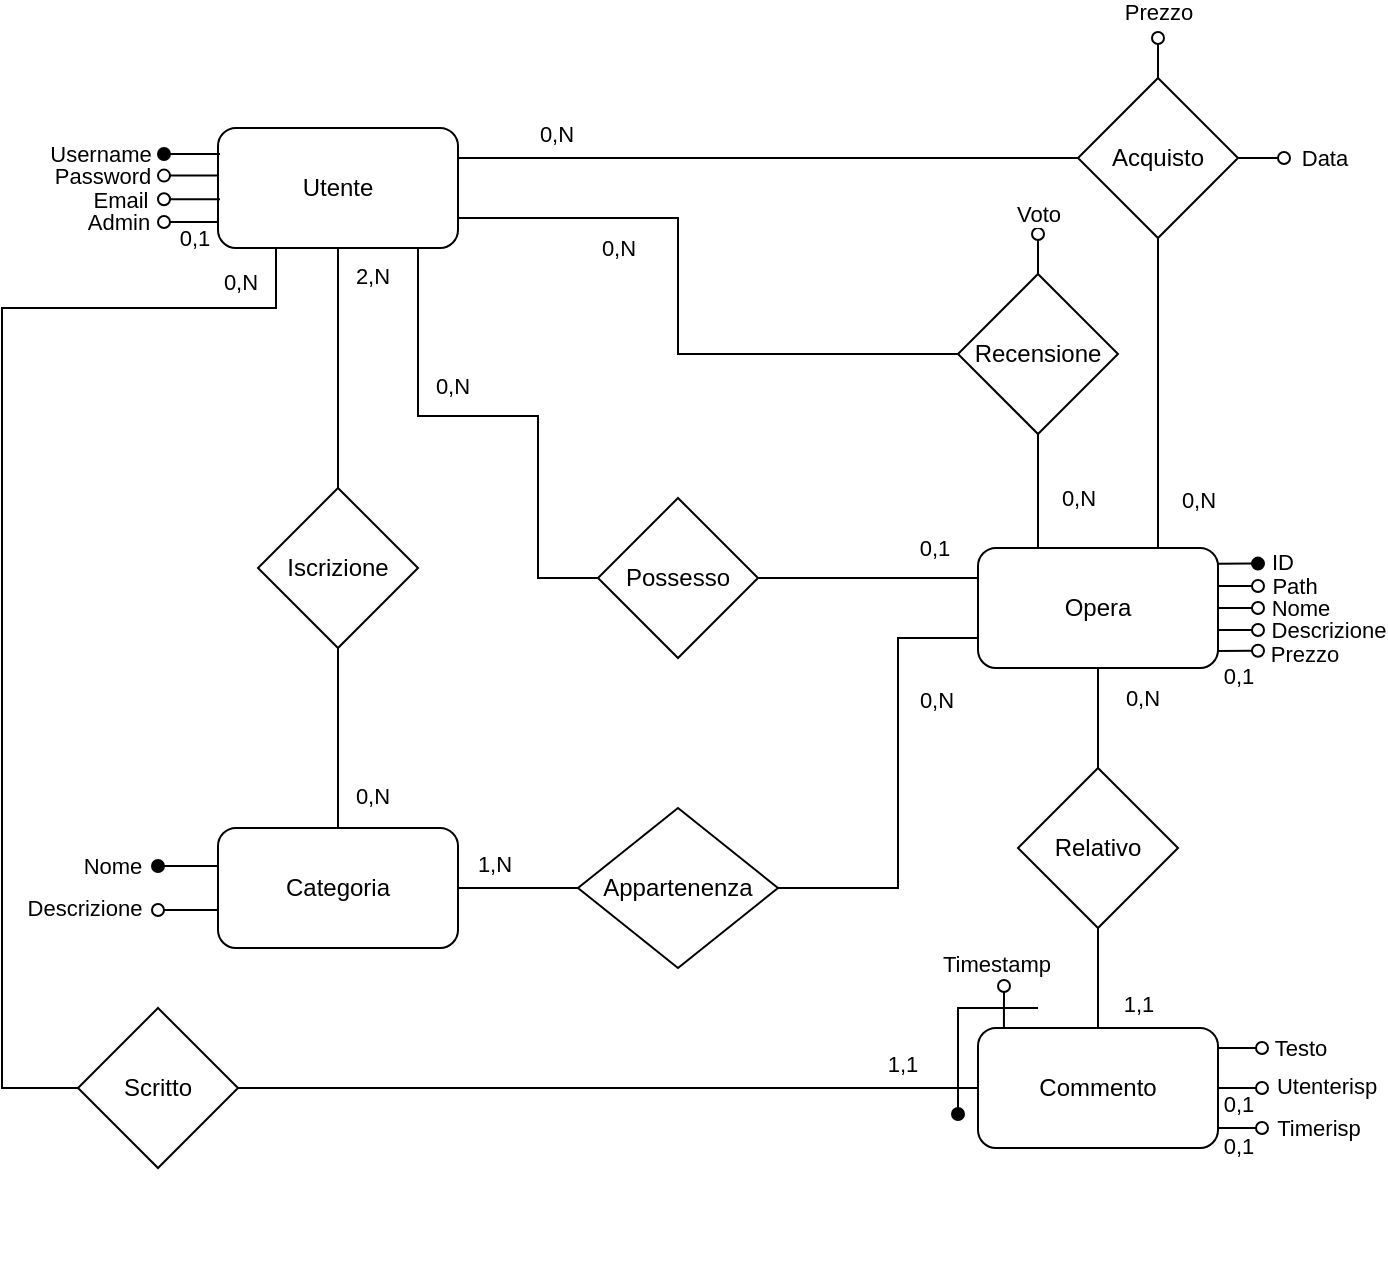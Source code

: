 <mxfile version="24.8.6" pages="3">
  <diagram id="ECJFUX97SCjmww_XyZJE" name="ristrutturato">
    <mxGraphModel grid="1" page="1" gridSize="10" guides="1" tooltips="1" connect="1" arrows="1" fold="1" pageScale="1" pageWidth="827" pageHeight="1169" math="0" shadow="0">
      <root>
        <mxCell id="0" />
        <mxCell id="1" parent="0" />
        <mxCell id="Zm0_ZczjkrqiCMIOzTzQ-1" style="edgeStyle=orthogonalEdgeStyle;rounded=0;orthogonalLoop=1;jettySize=auto;html=1;exitX=1;exitY=0.25;exitDx=0;exitDy=0;entryX=0;entryY=0.5;entryDx=0;entryDy=0;endArrow=none;endFill=0;" edge="1" parent="1" source="Zm0_ZczjkrqiCMIOzTzQ-5" target="Zm0_ZczjkrqiCMIOzTzQ-56">
          <mxGeometry relative="1" as="geometry">
            <Array as="points">
              <mxPoint x="618" y="131" />
            </Array>
          </mxGeometry>
        </mxCell>
        <mxCell id="Zm0_ZczjkrqiCMIOzTzQ-2" value="0,N" style="edgeLabel;html=1;align=center;verticalAlign=middle;resizable=0;points=[];" connectable="0" vertex="1" parent="Zm0_ZczjkrqiCMIOzTzQ-1">
          <mxGeometry x="-0.034" y="1" relative="1" as="geometry">
            <mxPoint x="-101" y="-11" as="offset" />
          </mxGeometry>
        </mxCell>
        <mxCell id="Zm0_ZczjkrqiCMIOzTzQ-4" style="edgeStyle=orthogonalEdgeStyle;rounded=0;orthogonalLoop=1;jettySize=auto;html=1;exitX=1;exitY=0.75;exitDx=0;exitDy=0;entryX=0;entryY=0.5;entryDx=0;entryDy=0;endArrow=none;endFill=0;" edge="1" parent="1" source="Zm0_ZczjkrqiCMIOzTzQ-5" target="Zm0_ZczjkrqiCMIOzTzQ-28">
          <mxGeometry relative="1" as="geometry">
            <Array as="points">
              <mxPoint x="418" y="161" />
              <mxPoint x="418" y="229" />
            </Array>
          </mxGeometry>
        </mxCell>
        <mxCell id="Zm0_ZczjkrqiCMIOzTzQ-80" style="edgeStyle=orthogonalEdgeStyle;rounded=0;orthogonalLoop=1;jettySize=auto;html=1;exitX=0;exitY=0.75;exitDx=0;exitDy=0;endArrow=oval;endFill=0;" edge="1" parent="1">
          <mxGeometry relative="1" as="geometry">
            <mxPoint x="161" y="163" as="targetPoint" />
            <mxPoint x="189" y="163" as="sourcePoint" />
          </mxGeometry>
        </mxCell>
        <mxCell id="SQfwkwXA73ARcbo1Nm8y-2" style="edgeStyle=orthogonalEdgeStyle;rounded=0;orthogonalLoop=1;jettySize=auto;html=1;exitX=0.5;exitY=1;exitDx=0;exitDy=0;entryX=0.5;entryY=0;entryDx=0;entryDy=0;endArrow=none;endFill=0;" edge="1" parent="1" source="Zm0_ZczjkrqiCMIOzTzQ-5" target="Zm0_ZczjkrqiCMIOzTzQ-64">
          <mxGeometry relative="1" as="geometry" />
        </mxCell>
        <mxCell id="Zm0_ZczjkrqiCMIOzTzQ-5" value="Utente" style="rounded=1;whiteSpace=wrap;html=1;" vertex="1" parent="1">
          <mxGeometry x="188" y="116" width="120" height="60" as="geometry" />
        </mxCell>
        <mxCell id="Zm0_ZczjkrqiCMIOzTzQ-6" style="edgeStyle=orthogonalEdgeStyle;rounded=0;orthogonalLoop=1;jettySize=auto;html=1;endArrow=oval;endFill=1;" edge="1" parent="1">
          <mxGeometry relative="1" as="geometry">
            <mxPoint x="161" y="129" as="targetPoint" />
            <mxPoint x="189" y="128.94" as="sourcePoint" />
            <Array as="points">
              <mxPoint x="189" y="128.94" />
            </Array>
          </mxGeometry>
        </mxCell>
        <mxCell id="Zm0_ZczjkrqiCMIOzTzQ-7" value="Username" style="edgeLabel;html=1;align=center;verticalAlign=middle;resizable=0;points=[];" connectable="0" vertex="1" parent="Zm0_ZczjkrqiCMIOzTzQ-6">
          <mxGeometry x="1" y="2" relative="1" as="geometry">
            <mxPoint x="-32" y="-2" as="offset" />
          </mxGeometry>
        </mxCell>
        <mxCell id="Zm0_ZczjkrqiCMIOzTzQ-9" style="edgeStyle=orthogonalEdgeStyle;rounded=0;orthogonalLoop=1;jettySize=auto;html=1;endArrow=oval;endFill=0;exitX=-0.001;exitY=0.396;exitDx=0;exitDy=0;exitPerimeter=0;" edge="1" parent="1" source="Zm0_ZczjkrqiCMIOzTzQ-5">
          <mxGeometry relative="1" as="geometry">
            <mxPoint x="161" y="140" as="targetPoint" />
            <mxPoint x="249" y="110" as="sourcePoint" />
          </mxGeometry>
        </mxCell>
        <mxCell id="Zm0_ZczjkrqiCMIOzTzQ-10" value="Password" style="edgeLabel;html=1;align=center;verticalAlign=middle;resizable=0;points=[];" connectable="0" vertex="1" parent="Zm0_ZczjkrqiCMIOzTzQ-9">
          <mxGeometry x="0.88" relative="1" as="geometry">
            <mxPoint x="-33" as="offset" />
          </mxGeometry>
        </mxCell>
        <mxCell id="Zm0_ZczjkrqiCMIOzTzQ-11" style="edgeStyle=orthogonalEdgeStyle;rounded=0;orthogonalLoop=1;jettySize=auto;html=1;exitX=0;exitY=0.75;exitDx=0;exitDy=0;entryX=1;entryY=0.5;entryDx=0;entryDy=0;endArrow=none;endFill=0;" edge="1" parent="1" source="Zm0_ZczjkrqiCMIOzTzQ-23" target="Zm0_ZczjkrqiCMIOzTzQ-69">
          <mxGeometry relative="1" as="geometry">
            <Array as="points">
              <mxPoint x="528" y="371" />
              <mxPoint x="528" y="496" />
            </Array>
          </mxGeometry>
        </mxCell>
        <mxCell id="Zm0_ZczjkrqiCMIOzTzQ-12" style="edgeStyle=orthogonalEdgeStyle;rounded=0;orthogonalLoop=1;jettySize=auto;html=1;exitX=1;exitY=0.5;exitDx=0;exitDy=0;endArrow=oval;endFill=0;" edge="1" parent="1">
          <mxGeometry relative="1" as="geometry">
            <mxPoint x="708" y="356" as="targetPoint" />
            <mxPoint x="688.0" y="356" as="sourcePoint" />
          </mxGeometry>
        </mxCell>
        <mxCell id="Zm0_ZczjkrqiCMIOzTzQ-13" value="Nome" style="edgeLabel;html=1;align=center;verticalAlign=middle;resizable=0;points=[];" connectable="0" vertex="1" parent="Zm0_ZczjkrqiCMIOzTzQ-12">
          <mxGeometry x="0.909" relative="1" as="geometry">
            <mxPoint x="22" as="offset" />
          </mxGeometry>
        </mxCell>
        <mxCell id="Zm0_ZczjkrqiCMIOzTzQ-14" style="edgeStyle=orthogonalEdgeStyle;rounded=0;orthogonalLoop=1;jettySize=auto;html=1;exitX=0.998;exitY=0.147;exitDx=0;exitDy=0;endArrow=oval;endFill=1;exitPerimeter=0;" edge="1" parent="1">
          <mxGeometry relative="1" as="geometry">
            <mxPoint x="708" y="334" as="targetPoint" />
            <mxPoint x="687.76" y="333.82" as="sourcePoint" />
          </mxGeometry>
        </mxCell>
        <mxCell id="Zm0_ZczjkrqiCMIOzTzQ-15" value="ID" style="edgeLabel;html=1;align=center;verticalAlign=middle;resizable=0;points=[];" connectable="0" vertex="1" parent="Zm0_ZczjkrqiCMIOzTzQ-14">
          <mxGeometry x="0.587" y="-3" relative="1" as="geometry">
            <mxPoint x="16" y="-4" as="offset" />
          </mxGeometry>
        </mxCell>
        <mxCell id="Zm0_ZczjkrqiCMIOzTzQ-16" style="edgeStyle=orthogonalEdgeStyle;rounded=0;orthogonalLoop=1;jettySize=auto;html=1;exitX=1;exitY=0.25;exitDx=0;exitDy=0;endArrow=oval;endFill=0;" edge="1" parent="1">
          <mxGeometry relative="1" as="geometry">
            <mxPoint x="708" y="345" as="targetPoint" />
            <mxPoint x="688.0" y="345" as="sourcePoint" />
          </mxGeometry>
        </mxCell>
        <mxCell id="Zm0_ZczjkrqiCMIOzTzQ-17" value="Path" style="edgeLabel;html=1;align=center;verticalAlign=middle;resizable=0;points=[];" connectable="0" vertex="1" parent="Zm0_ZczjkrqiCMIOzTzQ-16">
          <mxGeometry x="0.38" relative="1" as="geometry">
            <mxPoint x="24" as="offset" />
          </mxGeometry>
        </mxCell>
        <mxCell id="Zm0_ZczjkrqiCMIOzTzQ-18" style="edgeStyle=orthogonalEdgeStyle;rounded=0;orthogonalLoop=1;jettySize=auto;html=1;exitX=1.003;exitY=0.633;exitDx=0;exitDy=0;endArrow=oval;endFill=0;exitPerimeter=0;" edge="1" parent="1">
          <mxGeometry relative="1" as="geometry">
            <mxPoint x="708" y="367" as="targetPoint" />
            <mxPoint x="688.36" y="366.98" as="sourcePoint" />
            <Array as="points" />
          </mxGeometry>
        </mxCell>
        <mxCell id="Zm0_ZczjkrqiCMIOzTzQ-19" value="Descrizione" style="edgeLabel;html=1;align=center;verticalAlign=middle;resizable=0;points=[];" connectable="0" vertex="1" parent="Zm0_ZczjkrqiCMIOzTzQ-18">
          <mxGeometry x="0.986" y="4" relative="1" as="geometry">
            <mxPoint x="35" y="4" as="offset" />
          </mxGeometry>
        </mxCell>
        <mxCell id="Zm0_ZczjkrqiCMIOzTzQ-20" style="edgeStyle=orthogonalEdgeStyle;rounded=0;orthogonalLoop=1;jettySize=auto;html=1;exitX=1.001;exitY=0.824;exitDx=0;exitDy=0;endArrow=oval;endFill=0;exitPerimeter=0;" edge="1" parent="1">
          <mxGeometry relative="1" as="geometry">
            <mxPoint x="708" y="378" as="targetPoint" />
            <mxPoint x="688.12" y="377.44" as="sourcePoint" />
            <Array as="points" />
          </mxGeometry>
        </mxCell>
        <mxCell id="Zm0_ZczjkrqiCMIOzTzQ-21" value="Prezzo" style="edgeLabel;html=1;align=center;verticalAlign=middle;resizable=0;points=[];" connectable="0" vertex="1" parent="Zm0_ZczjkrqiCMIOzTzQ-20">
          <mxGeometry x="1" y="-4" relative="1" as="geometry">
            <mxPoint x="27" y="1" as="offset" />
          </mxGeometry>
        </mxCell>
        <mxCell id="Zm0_ZczjkrqiCMIOzTzQ-22" value="0,1" style="edgeLabel;html=1;align=center;verticalAlign=middle;resizable=0;points=[];" connectable="0" vertex="1" parent="Zm0_ZczjkrqiCMIOzTzQ-20">
          <mxGeometry x="0.348" y="-5" relative="1" as="geometry">
            <mxPoint x="-4" y="7" as="offset" />
          </mxGeometry>
        </mxCell>
        <mxCell id="Zm0_ZczjkrqiCMIOzTzQ-23" value="Opera" style="rounded=1;whiteSpace=wrap;html=1;" vertex="1" parent="1">
          <mxGeometry x="568" y="326" width="120" height="60" as="geometry" />
        </mxCell>
        <mxCell id="Zm0_ZczjkrqiCMIOzTzQ-24" style="edgeStyle=orthogonalEdgeStyle;rounded=0;orthogonalLoop=1;jettySize=auto;html=1;exitX=0.5;exitY=1;exitDx=0;exitDy=0;entryX=0.25;entryY=0;entryDx=0;entryDy=0;endArrow=none;endFill=0;" edge="1" parent="1" source="Zm0_ZczjkrqiCMIOzTzQ-28" target="Zm0_ZczjkrqiCMIOzTzQ-23">
          <mxGeometry relative="1" as="geometry" />
        </mxCell>
        <mxCell id="Zm0_ZczjkrqiCMIOzTzQ-25" value="0,N" style="edgeLabel;html=1;align=center;verticalAlign=middle;resizable=0;points=[];" connectable="0" vertex="1" parent="Zm0_ZczjkrqiCMIOzTzQ-24">
          <mxGeometry x="-0.1" y="2" relative="1" as="geometry">
            <mxPoint x="18" y="6" as="offset" />
          </mxGeometry>
        </mxCell>
        <mxCell id="Zm0_ZczjkrqiCMIOzTzQ-26" style="edgeStyle=orthogonalEdgeStyle;rounded=0;orthogonalLoop=1;jettySize=auto;html=1;exitX=0.5;exitY=0;exitDx=0;exitDy=0;endArrow=oval;endFill=0;" edge="1" parent="1" source="Zm0_ZczjkrqiCMIOzTzQ-28">
          <mxGeometry relative="1" as="geometry">
            <mxPoint x="598" y="169" as="targetPoint" />
          </mxGeometry>
        </mxCell>
        <mxCell id="Zm0_ZczjkrqiCMIOzTzQ-27" value="Voto" style="edgeLabel;html=1;align=center;verticalAlign=middle;resizable=0;points=[];" connectable="0" vertex="1" parent="Zm0_ZczjkrqiCMIOzTzQ-26">
          <mxGeometry x="0.309" y="-1" relative="1" as="geometry">
            <mxPoint x="-1" y="-17" as="offset" />
          </mxGeometry>
        </mxCell>
        <mxCell id="Zm0_ZczjkrqiCMIOzTzQ-28" value="Recensione" style="rhombus;whiteSpace=wrap;html=1;" vertex="1" parent="1">
          <mxGeometry x="558" y="189" width="80" height="80" as="geometry" />
        </mxCell>
        <mxCell id="Zm0_ZczjkrqiCMIOzTzQ-29" style="edgeStyle=orthogonalEdgeStyle;rounded=0;orthogonalLoop=1;jettySize=auto;html=1;exitX=0;exitY=0.5;exitDx=0;exitDy=0;entryX=0.75;entryY=1;entryDx=0;entryDy=0;endArrow=none;endFill=0;" edge="1" parent="1">
          <mxGeometry relative="1" as="geometry">
            <Array as="points">
              <mxPoint x="348" y="341" />
              <mxPoint x="348" y="260" />
              <mxPoint x="288" y="260" />
            </Array>
            <mxPoint x="388" y="341" as="sourcePoint" />
            <mxPoint x="288" y="176" as="targetPoint" />
          </mxGeometry>
        </mxCell>
        <mxCell id="Zm0_ZczjkrqiCMIOzTzQ-30" value="0,N" style="edgeLabel;html=1;align=center;verticalAlign=middle;resizable=0;points=[];" connectable="0" vertex="1" parent="Zm0_ZczjkrqiCMIOzTzQ-29">
          <mxGeometry x="0.114" relative="1" as="geometry">
            <mxPoint x="-17" y="-15" as="offset" />
          </mxGeometry>
        </mxCell>
        <mxCell id="Zm0_ZczjkrqiCMIOzTzQ-31" style="edgeStyle=orthogonalEdgeStyle;rounded=0;orthogonalLoop=1;jettySize=auto;html=1;exitX=1;exitY=0.5;exitDx=0;exitDy=0;entryX=0;entryY=0.25;entryDx=0;entryDy=0;endArrow=none;endFill=0;" edge="1" parent="1" source="Zm0_ZczjkrqiCMIOzTzQ-33" target="Zm0_ZczjkrqiCMIOzTzQ-23">
          <mxGeometry relative="1" as="geometry">
            <Array as="points">
              <mxPoint x="458" y="341" />
            </Array>
          </mxGeometry>
        </mxCell>
        <mxCell id="Zm0_ZczjkrqiCMIOzTzQ-32" value="0,1" style="edgeLabel;html=1;align=center;verticalAlign=middle;resizable=0;points=[];" connectable="0" vertex="1" parent="Zm0_ZczjkrqiCMIOzTzQ-31">
          <mxGeometry x="0.345" y="-2" relative="1" as="geometry">
            <mxPoint x="14" y="-17" as="offset" />
          </mxGeometry>
        </mxCell>
        <mxCell id="Zm0_ZczjkrqiCMIOzTzQ-33" value="Possesso" style="rhombus;whiteSpace=wrap;html=1;" vertex="1" parent="1">
          <mxGeometry x="378" y="301" width="80" height="80" as="geometry" />
        </mxCell>
        <mxCell id="Zm0_ZczjkrqiCMIOzTzQ-36" style="edgeStyle=orthogonalEdgeStyle;rounded=0;orthogonalLoop=1;jettySize=auto;html=1;endArrow=oval;endFill=0;exitX=0.108;exitY=-0.002;exitDx=0;exitDy=0;exitPerimeter=0;" edge="1" parent="1" source="Zm0_ZczjkrqiCMIOzTzQ-38">
          <mxGeometry relative="1" as="geometry">
            <mxPoint x="581" y="545" as="targetPoint" />
            <mxPoint x="581.2" y="574.18" as="sourcePoint" />
          </mxGeometry>
        </mxCell>
        <mxCell id="Zm0_ZczjkrqiCMIOzTzQ-37" value="Timestamp" style="edgeLabel;html=1;align=center;verticalAlign=middle;resizable=0;points=[];" connectable="0" vertex="1" parent="Zm0_ZczjkrqiCMIOzTzQ-36">
          <mxGeometry x="1" y="3" relative="1" as="geometry">
            <mxPoint x="-1" y="-11" as="offset" />
          </mxGeometry>
        </mxCell>
        <mxCell id="q9IwMaMsKF-7n05-SN20-2" style="edgeStyle=orthogonalEdgeStyle;rounded=0;orthogonalLoop=1;jettySize=auto;html=1;exitX=1;exitY=0.25;exitDx=0;exitDy=0;endArrow=oval;endFill=0;" edge="1" parent="1">
          <mxGeometry relative="1" as="geometry">
            <mxPoint x="710" y="576.105" as="targetPoint" />
            <mxPoint x="688" y="576" as="sourcePoint" />
          </mxGeometry>
        </mxCell>
        <mxCell id="q9IwMaMsKF-7n05-SN20-3" style="edgeStyle=orthogonalEdgeStyle;rounded=0;orthogonalLoop=1;jettySize=auto;html=1;exitX=1;exitY=0.5;exitDx=0;exitDy=0;endArrow=oval;endFill=0;" edge="1" parent="1" source="Zm0_ZczjkrqiCMIOzTzQ-38">
          <mxGeometry relative="1" as="geometry">
            <mxPoint x="710" y="596" as="targetPoint" />
            <mxPoint x="688" y="594" as="sourcePoint" />
          </mxGeometry>
        </mxCell>
        <mxCell id="Zm0_ZczjkrqiCMIOzTzQ-38" value="Commento" style="rounded=1;whiteSpace=wrap;html=1;" vertex="1" parent="1">
          <mxGeometry x="568" y="566" width="120" height="60" as="geometry" />
        </mxCell>
        <mxCell id="Zm0_ZczjkrqiCMIOzTzQ-39" style="edgeStyle=orthogonalEdgeStyle;rounded=0;orthogonalLoop=1;jettySize=auto;html=1;exitX=0.5;exitY=0;exitDx=0;exitDy=0;entryX=0.5;entryY=1;entryDx=0;entryDy=0;endArrow=none;endFill=0;" edge="1" parent="1" source="Zm0_ZczjkrqiCMIOzTzQ-43" target="Zm0_ZczjkrqiCMIOzTzQ-23">
          <mxGeometry relative="1" as="geometry" />
        </mxCell>
        <mxCell id="Zm0_ZczjkrqiCMIOzTzQ-40" value="0,N" style="edgeLabel;html=1;align=center;verticalAlign=middle;resizable=0;points=[];" connectable="0" vertex="1" parent="Zm0_ZczjkrqiCMIOzTzQ-39">
          <mxGeometry x="-0.04" y="-3" relative="1" as="geometry">
            <mxPoint x="19" y="-11" as="offset" />
          </mxGeometry>
        </mxCell>
        <mxCell id="Zm0_ZczjkrqiCMIOzTzQ-41" style="edgeStyle=orthogonalEdgeStyle;rounded=0;orthogonalLoop=1;jettySize=auto;html=1;exitX=0.5;exitY=1;exitDx=0;exitDy=0;entryX=0.5;entryY=0;entryDx=0;entryDy=0;endArrow=none;endFill=0;" edge="1" parent="1" source="Zm0_ZczjkrqiCMIOzTzQ-43" target="Zm0_ZczjkrqiCMIOzTzQ-38">
          <mxGeometry relative="1" as="geometry" />
        </mxCell>
        <mxCell id="Zm0_ZczjkrqiCMIOzTzQ-42" value="1,1" style="edgeLabel;html=1;align=center;verticalAlign=middle;resizable=0;points=[];" connectable="0" vertex="1" parent="Zm0_ZczjkrqiCMIOzTzQ-41">
          <mxGeometry x="0.04" y="-1" relative="1" as="geometry">
            <mxPoint x="21" y="12" as="offset" />
          </mxGeometry>
        </mxCell>
        <mxCell id="Zm0_ZczjkrqiCMIOzTzQ-43" value="Relativo" style="rhombus;whiteSpace=wrap;html=1;" vertex="1" parent="1">
          <mxGeometry x="588" y="436" width="80" height="80" as="geometry" />
        </mxCell>
        <mxCell id="Zm0_ZczjkrqiCMIOzTzQ-44" style="edgeStyle=orthogonalEdgeStyle;rounded=0;orthogonalLoop=1;jettySize=auto;html=1;exitX=1;exitY=0.5;exitDx=0;exitDy=0;entryX=0;entryY=0.5;entryDx=0;entryDy=0;endArrow=none;endFill=0;" edge="1" parent="1" source="Zm0_ZczjkrqiCMIOzTzQ-45" target="Zm0_ZczjkrqiCMIOzTzQ-38">
          <mxGeometry relative="1" as="geometry" />
        </mxCell>
        <mxCell id="Zm0_ZczjkrqiCMIOzTzQ-45" value="Scritto" style="rhombus;whiteSpace=wrap;html=1;" vertex="1" parent="1">
          <mxGeometry x="118" y="556" width="80" height="80" as="geometry" />
        </mxCell>
        <mxCell id="Zm0_ZczjkrqiCMIOzTzQ-48" value="0,N" style="edgeLabel;html=1;align=center;verticalAlign=middle;resizable=0;points=[];" connectable="0" vertex="1" parent="1">
          <mxGeometry x="388" y="176" as="geometry" />
        </mxCell>
        <mxCell id="Zm0_ZczjkrqiCMIOzTzQ-49" value="Utenterisp" style="edgeLabel;html=1;align=center;verticalAlign=middle;resizable=0;points=[];" connectable="0" vertex="1" parent="1">
          <mxGeometry x="746" y="590" as="geometry">
            <mxPoint x="-4" y="5" as="offset" />
          </mxGeometry>
        </mxCell>
        <mxCell id="Zm0_ZczjkrqiCMIOzTzQ-50" style="edgeStyle=orthogonalEdgeStyle;rounded=0;orthogonalLoop=1;jettySize=auto;html=1;exitX=0.5;exitY=1;exitDx=0;exitDy=0;entryX=0.75;entryY=0;entryDx=0;entryDy=0;endArrow=none;endFill=0;" edge="1" parent="1" source="Zm0_ZczjkrqiCMIOzTzQ-56" target="Zm0_ZczjkrqiCMIOzTzQ-23">
          <mxGeometry relative="1" as="geometry" />
        </mxCell>
        <mxCell id="Zm0_ZczjkrqiCMIOzTzQ-51" value="0,N" style="edgeLabel;html=1;align=center;verticalAlign=middle;resizable=0;points=[];" connectable="0" vertex="1" parent="Zm0_ZczjkrqiCMIOzTzQ-50">
          <mxGeometry x="-0.054" y="-1" relative="1" as="geometry">
            <mxPoint x="21" y="57" as="offset" />
          </mxGeometry>
        </mxCell>
        <mxCell id="Zm0_ZczjkrqiCMIOzTzQ-52" style="edgeStyle=orthogonalEdgeStyle;rounded=0;orthogonalLoop=1;jettySize=auto;html=1;exitX=0.5;exitY=0;exitDx=0;exitDy=0;endArrow=oval;endFill=0;" edge="1" parent="1" source="Zm0_ZczjkrqiCMIOzTzQ-56">
          <mxGeometry relative="1" as="geometry">
            <mxPoint x="658" y="71" as="targetPoint" />
            <mxPoint x="658" y="88" as="sourcePoint" />
          </mxGeometry>
        </mxCell>
        <mxCell id="Zm0_ZczjkrqiCMIOzTzQ-53" value="Prezzo" style="edgeLabel;html=1;align=center;verticalAlign=middle;resizable=0;points=[];" connectable="0" vertex="1" parent="Zm0_ZczjkrqiCMIOzTzQ-52">
          <mxGeometry x="0.4" y="-2" relative="1" as="geometry">
            <mxPoint x="-2" y="-19" as="offset" />
          </mxGeometry>
        </mxCell>
        <mxCell id="Zm0_ZczjkrqiCMIOzTzQ-54" style="edgeStyle=orthogonalEdgeStyle;rounded=0;orthogonalLoop=1;jettySize=auto;html=1;exitX=1;exitY=0.5;exitDx=0;exitDy=0;endArrow=oval;endFill=0;" edge="1" parent="1" source="Zm0_ZczjkrqiCMIOzTzQ-56">
          <mxGeometry relative="1" as="geometry">
            <mxPoint x="721" y="131" as="targetPoint" />
            <mxPoint x="691" y="131" as="sourcePoint" />
            <Array as="points" />
          </mxGeometry>
        </mxCell>
        <mxCell id="Zm0_ZczjkrqiCMIOzTzQ-55" value="Data" style="edgeLabel;html=1;align=center;verticalAlign=middle;resizable=0;points=[];" connectable="0" vertex="1" parent="Zm0_ZczjkrqiCMIOzTzQ-54">
          <mxGeometry x="0.763" y="-4" relative="1" as="geometry">
            <mxPoint x="22" y="-4" as="offset" />
          </mxGeometry>
        </mxCell>
        <mxCell id="Zm0_ZczjkrqiCMIOzTzQ-56" value="Acquisto" style="rhombus;whiteSpace=wrap;html=1;" vertex="1" parent="1">
          <mxGeometry x="618" y="91" width="80" height="80" as="geometry" />
        </mxCell>
        <mxCell id="Zm0_ZczjkrqiCMIOzTzQ-57" style="edgeStyle=orthogonalEdgeStyle;rounded=0;orthogonalLoop=1;jettySize=auto;html=1;exitX=0;exitY=0.25;exitDx=0;exitDy=0;endArrow=oval;endFill=1;" edge="1" parent="1">
          <mxGeometry relative="1" as="geometry">
            <mxPoint x="158" y="485" as="targetPoint" />
            <mxPoint x="188" y="485" as="sourcePoint" />
          </mxGeometry>
        </mxCell>
        <mxCell id="Zm0_ZczjkrqiCMIOzTzQ-58" value="Nome" style="edgeLabel;html=1;align=center;verticalAlign=middle;resizable=0;points=[];" connectable="0" vertex="1" parent="Zm0_ZczjkrqiCMIOzTzQ-57">
          <mxGeometry x="0.289" y="2" relative="1" as="geometry">
            <mxPoint x="-34" y="-2" as="offset" />
          </mxGeometry>
        </mxCell>
        <mxCell id="Zm0_ZczjkrqiCMIOzTzQ-59" style="edgeStyle=orthogonalEdgeStyle;rounded=0;orthogonalLoop=1;jettySize=auto;html=1;exitX=0;exitY=0.75;exitDx=0;exitDy=0;endArrow=oval;endFill=0;spacing=2;" edge="1" parent="1">
          <mxGeometry relative="1" as="geometry">
            <mxPoint x="158" y="507" as="targetPoint" />
            <mxPoint x="188" y="507.0" as="sourcePoint" />
            <Array as="points" />
          </mxGeometry>
        </mxCell>
        <mxCell id="Zm0_ZczjkrqiCMIOzTzQ-60" value="Descrizione" style="edgeLabel;html=1;align=center;verticalAlign=middle;resizable=0;points=[];" connectable="0" vertex="1" parent="Zm0_ZczjkrqiCMIOzTzQ-59">
          <mxGeometry x="0.287" y="-1" relative="1" as="geometry">
            <mxPoint x="-48" as="offset" />
          </mxGeometry>
        </mxCell>
        <mxCell id="Zm0_ZczjkrqiCMIOzTzQ-61" value="Categoria" style="rounded=1;whiteSpace=wrap;html=1;" vertex="1" parent="1">
          <mxGeometry x="188" y="466" width="120" height="60" as="geometry" />
        </mxCell>
        <mxCell id="Zm0_ZczjkrqiCMIOzTzQ-62" style="edgeStyle=orthogonalEdgeStyle;rounded=0;orthogonalLoop=1;jettySize=auto;html=1;entryX=0.25;entryY=1;entryDx=0;entryDy=0;exitX=0;exitY=0.5;exitDx=0;exitDy=0;endArrow=none;endFill=0;" edge="1" parent="1" source="Zm0_ZczjkrqiCMIOzTzQ-45" target="Zm0_ZczjkrqiCMIOzTzQ-5">
          <mxGeometry relative="1" as="geometry">
            <Array as="points">
              <mxPoint x="80" y="596" />
              <mxPoint x="80" y="206" />
              <mxPoint x="217" y="206" />
              <mxPoint x="217" y="176" />
            </Array>
            <mxPoint x="115" y="596" as="sourcePoint" />
            <mxPoint x="214" y="176" as="targetPoint" />
          </mxGeometry>
        </mxCell>
        <mxCell id="Zm0_ZczjkrqiCMIOzTzQ-63" style="edgeStyle=orthogonalEdgeStyle;rounded=0;orthogonalLoop=1;jettySize=auto;html=1;exitX=0.5;exitY=1;exitDx=0;exitDy=0;entryX=0.5;entryY=0;entryDx=0;entryDy=0;endArrow=none;endFill=0;" edge="1" parent="1" source="Zm0_ZczjkrqiCMIOzTzQ-64" target="Zm0_ZczjkrqiCMIOzTzQ-61">
          <mxGeometry relative="1" as="geometry">
            <Array as="points">
              <mxPoint x="248" y="419" />
              <mxPoint x="248" y="419" />
            </Array>
          </mxGeometry>
        </mxCell>
        <mxCell id="Zm0_ZczjkrqiCMIOzTzQ-64" value="Iscrizione" style="rhombus;whiteSpace=wrap;html=1;" vertex="1" parent="1">
          <mxGeometry x="208" y="296" width="80" height="80" as="geometry" />
        </mxCell>
        <mxCell id="Zm0_ZczjkrqiCMIOzTzQ-65" value="1,1" style="edgeLabel;html=1;align=center;verticalAlign=middle;resizable=0;points=[];" connectable="0" vertex="1" parent="1">
          <mxGeometry x="530" y="589" as="geometry">
            <mxPoint y="-5" as="offset" />
          </mxGeometry>
        </mxCell>
        <mxCell id="Zm0_ZczjkrqiCMIOzTzQ-67" value="0,N" style="edgeLabel;html=1;align=center;verticalAlign=middle;resizable=0;points=[];" connectable="0" vertex="1" parent="1">
          <mxGeometry x="198" y="376" as="geometry">
            <mxPoint x="67" y="74" as="offset" />
          </mxGeometry>
        </mxCell>
        <mxCell id="Zm0_ZczjkrqiCMIOzTzQ-68" style="edgeStyle=orthogonalEdgeStyle;rounded=0;orthogonalLoop=1;jettySize=auto;html=1;exitX=0;exitY=0.5;exitDx=0;exitDy=0;entryX=1;entryY=0.5;entryDx=0;entryDy=0;endArrow=none;endFill=0;" edge="1" parent="1" source="Zm0_ZczjkrqiCMIOzTzQ-69" target="Zm0_ZczjkrqiCMIOzTzQ-61">
          <mxGeometry relative="1" as="geometry" />
        </mxCell>
        <mxCell id="Zm0_ZczjkrqiCMIOzTzQ-69" value="Appartenenza" style="rhombus;whiteSpace=wrap;html=1;" vertex="1" parent="1">
          <mxGeometry x="368" y="456" width="100" height="80" as="geometry" />
        </mxCell>
        <mxCell id="Zm0_ZczjkrqiCMIOzTzQ-70" value="0,N" style="edgeLabel;html=1;align=center;verticalAlign=middle;resizable=0;points=[];" connectable="0" vertex="1" parent="1">
          <mxGeometry x="539" y="304" as="geometry">
            <mxPoint x="8" y="98" as="offset" />
          </mxGeometry>
        </mxCell>
        <mxCell id="Zm0_ZczjkrqiCMIOzTzQ-71" value="1,N" style="edgeLabel;html=1;align=center;verticalAlign=middle;resizable=0;points=[];" connectable="0" vertex="1" parent="1">
          <mxGeometry x="318" y="386" as="geometry">
            <mxPoint x="8" y="98" as="offset" />
          </mxGeometry>
        </mxCell>
        <mxCell id="Zm0_ZczjkrqiCMIOzTzQ-73" style="edgeStyle=orthogonalEdgeStyle;rounded=0;orthogonalLoop=1;jettySize=auto;html=1;endArrow=oval;endFill=0;exitX=0;exitY=0.577;exitDx=0;exitDy=0;exitPerimeter=0;" edge="1" parent="1">
          <mxGeometry relative="1" as="geometry">
            <mxPoint x="161" y="151" as="targetPoint" />
            <mxPoint x="189" y="151.62" as="sourcePoint" />
          </mxGeometry>
        </mxCell>
        <mxCell id="Zm0_ZczjkrqiCMIOzTzQ-74" value="Email" style="edgeLabel;html=1;align=center;verticalAlign=middle;resizable=0;points=[];" connectable="0" vertex="1" parent="Zm0_ZczjkrqiCMIOzTzQ-73">
          <mxGeometry x="0.88" relative="1" as="geometry">
            <mxPoint x="-23" as="offset" />
          </mxGeometry>
        </mxCell>
        <mxCell id="Zm0_ZczjkrqiCMIOzTzQ-75" style="edgeStyle=orthogonalEdgeStyle;rounded=0;orthogonalLoop=1;jettySize=auto;html=1;endArrow=oval;endFill=1;" edge="1" parent="1">
          <mxGeometry relative="1" as="geometry">
            <mxPoint x="558" y="609" as="targetPoint" />
            <mxPoint x="598" y="556" as="sourcePoint" />
            <Array as="points">
              <mxPoint x="558" y="556" />
            </Array>
          </mxGeometry>
        </mxCell>
        <mxCell id="Zm0_ZczjkrqiCMIOzTzQ-77" value="0,N" style="edgeLabel;html=1;align=center;verticalAlign=middle;resizable=0;points=[];" connectable="0" vertex="1" parent="1">
          <mxGeometry x="110" y="225" as="geometry">
            <mxPoint x="89" y="-32" as="offset" />
          </mxGeometry>
        </mxCell>
        <mxCell id="Zm0_ZczjkrqiCMIOzTzQ-79" value="0,1" style="edgeLabel;html=1;align=center;verticalAlign=middle;resizable=0;points=[];" connectable="0" vertex="1" parent="1">
          <mxGeometry x="759" y="670" as="geometry">
            <mxPoint x="-61" y="-66" as="offset" />
          </mxGeometry>
        </mxCell>
        <mxCell id="Zm0_ZczjkrqiCMIOzTzQ-81" value="Admin" style="edgeLabel;html=1;align=center;verticalAlign=middle;resizable=0;points=[];" connectable="0" vertex="1" parent="1">
          <mxGeometry x="163.0" y="156.001" as="geometry">
            <mxPoint x="-25" y="7" as="offset" />
          </mxGeometry>
        </mxCell>
        <mxCell id="SQfwkwXA73ARcbo1Nm8y-1" value="0,1" style="edgeLabel;html=1;align=center;verticalAlign=middle;resizable=0;points=[];" connectable="0" vertex="1" parent="1">
          <mxGeometry x="176" y="171" as="geometry" />
        </mxCell>
        <mxCell id="PV7ay9BftnuudOpOIwEd-1" value="2,N" style="edgeLabel;html=1;align=center;verticalAlign=middle;resizable=0;points=[];" connectable="0" vertex="1" parent="1">
          <mxGeometry x="198" y="116" as="geometry">
            <mxPoint x="67" y="74" as="offset" />
          </mxGeometry>
        </mxCell>
        <mxCell id="q9IwMaMsKF-7n05-SN20-5" value="Testo" style="edgeLabel;html=1;align=center;verticalAlign=middle;resizable=0;points=[];" connectable="0" vertex="1" parent="1">
          <mxGeometry x="733" y="571" as="geometry">
            <mxPoint x="-4" y="5" as="offset" />
          </mxGeometry>
        </mxCell>
        <mxCell id="SWDGnyqrlKIAoaiVMAbT-1" style="edgeStyle=orthogonalEdgeStyle;rounded=0;orthogonalLoop=1;jettySize=auto;html=1;exitX=1;exitY=0.5;exitDx=0;exitDy=0;endArrow=oval;endFill=0;" edge="1" parent="1">
          <mxGeometry relative="1" as="geometry">
            <mxPoint x="710" y="616" as="targetPoint" />
            <mxPoint x="688" y="616" as="sourcePoint" />
          </mxGeometry>
        </mxCell>
        <mxCell id="SWDGnyqrlKIAoaiVMAbT-2" value="Timerisp" style="edgeLabel;html=1;align=center;verticalAlign=middle;resizable=0;points=[];" connectable="0" vertex="1" parent="1">
          <mxGeometry x="742" y="611" as="geometry">
            <mxPoint x="-4" y="5" as="offset" />
          </mxGeometry>
        </mxCell>
        <mxCell id="SWDGnyqrlKIAoaiVMAbT-3" value="0,1" style="edgeLabel;html=1;align=center;verticalAlign=middle;resizable=0;points=[];" connectable="0" vertex="1" parent="1">
          <mxGeometry x="759" y="691" as="geometry">
            <mxPoint x="-61" y="-66" as="offset" />
          </mxGeometry>
        </mxCell>
      </root>
    </mxGraphModel>
  </diagram>
  <diagram name="Pagina-1" id="-KhsM1Pc0Jz13o4PAVzy">
    <mxGraphModel grid="1" page="1" gridSize="10" guides="1" tooltips="1" connect="1" arrows="1" fold="1" pageScale="1" pageWidth="827" pageHeight="1169" math="0" shadow="0">
      <root>
        <mxCell id="0" />
        <mxCell id="1" parent="0" />
        <mxCell id="eVi_-EXiQy0jWH32_elv-29" style="edgeStyle=orthogonalEdgeStyle;rounded=0;orthogonalLoop=1;jettySize=auto;html=1;exitX=1;exitY=0.25;exitDx=0;exitDy=0;entryX=0;entryY=0.5;entryDx=0;entryDy=0;endArrow=none;endFill=0;" edge="1" parent="1" source="eVi_-EXiQy0jWH32_elv-3" target="eVi_-EXiQy0jWH32_elv-28">
          <mxGeometry relative="1" as="geometry">
            <Array as="points">
              <mxPoint x="390" y="205" />
              <mxPoint x="390" y="130" />
            </Array>
          </mxGeometry>
        </mxCell>
        <mxCell id="eVi_-EXiQy0jWH32_elv-31" value="0,N" style="edgeLabel;html=1;align=center;verticalAlign=middle;resizable=0;points=[];" connectable="0" vertex="1" parent="eVi_-EXiQy0jWH32_elv-29">
          <mxGeometry x="-0.034" y="1" relative="1" as="geometry">
            <mxPoint y="-9" as="offset" />
          </mxGeometry>
        </mxCell>
        <mxCell id="TAc8Aij1Pos98XTnwN8N-8" style="edgeStyle=orthogonalEdgeStyle;rounded=0;orthogonalLoop=1;jettySize=auto;html=1;exitX=0.25;exitY=1;exitDx=0;exitDy=0;entryX=0.5;entryY=0;entryDx=0;entryDy=0;endArrow=none;endFill=0;" edge="1" parent="1" source="eVi_-EXiQy0jWH32_elv-3" target="TAc8Aij1Pos98XTnwN8N-7">
          <mxGeometry relative="1" as="geometry">
            <Array as="points">
              <mxPoint x="250" y="330" />
              <mxPoint x="190" y="330" />
            </Array>
          </mxGeometry>
        </mxCell>
        <mxCell id="eVi_-EXiQy0jWH32_elv-3" value="Utente" style="rounded=1;whiteSpace=wrap;html=1;" vertex="1" parent="1">
          <mxGeometry x="220" y="190" width="120" height="60" as="geometry" />
        </mxCell>
        <mxCell id="eVi_-EXiQy0jWH32_elv-35" style="edgeStyle=orthogonalEdgeStyle;rounded=0;orthogonalLoop=1;jettySize=auto;html=1;endArrow=oval;endFill=1;" edge="1" parent="1">
          <mxGeometry relative="1" as="geometry">
            <mxPoint x="230" y="173" as="targetPoint" />
            <mxPoint x="230" y="190" as="sourcePoint" />
          </mxGeometry>
        </mxCell>
        <mxCell id="TAc8Aij1Pos98XTnwN8N-19" value="Username" style="edgeLabel;html=1;align=center;verticalAlign=middle;resizable=0;points=[];" connectable="0" vertex="1" parent="eVi_-EXiQy0jWH32_elv-35">
          <mxGeometry x="1" y="2" relative="1" as="geometry">
            <mxPoint x="-4" y="-12" as="offset" />
          </mxGeometry>
        </mxCell>
        <mxCell id="eVi_-EXiQy0jWH32_elv-4" value="Admin" style="rounded=1;whiteSpace=wrap;html=1;" vertex="1" parent="1">
          <mxGeometry x="40" y="150" width="120" height="60" as="geometry" />
        </mxCell>
        <mxCell id="eVi_-EXiQy0jWH32_elv-36" style="edgeStyle=orthogonalEdgeStyle;rounded=0;orthogonalLoop=1;jettySize=auto;html=1;endArrow=oval;endFill=0;exitX=0.498;exitY=0.001;exitDx=0;exitDy=0;exitPerimeter=0;" edge="1" parent="1" source="eVi_-EXiQy0jWH32_elv-3">
          <mxGeometry relative="1" as="geometry">
            <mxPoint x="279.69" y="174" as="targetPoint" />
            <mxPoint x="280" y="190" as="sourcePoint" />
          </mxGeometry>
        </mxCell>
        <mxCell id="TAc8Aij1Pos98XTnwN8N-20" value="Password" style="edgeLabel;html=1;align=center;verticalAlign=middle;resizable=0;points=[];" connectable="0" vertex="1" parent="eVi_-EXiQy0jWH32_elv-36">
          <mxGeometry x="0.88" relative="1" as="geometry">
            <mxPoint y="-14" as="offset" />
          </mxGeometry>
        </mxCell>
        <mxCell id="TAc8Aij1Pos98XTnwN8N-15" style="edgeStyle=orthogonalEdgeStyle;rounded=0;orthogonalLoop=1;jettySize=auto;html=1;exitX=0.076;exitY=1.006;exitDx=0;exitDy=0;entryX=1;entryY=0.5;entryDx=0;entryDy=0;exitPerimeter=0;endArrow=none;endFill=0;" edge="1" parent="1" source="eVi_-EXiQy0jWH32_elv-6" target="TAc8Aij1Pos98XTnwN8N-14">
          <mxGeometry relative="1" as="geometry" />
        </mxCell>
        <mxCell id="OCXJw5qdoMaOB_dEFMTo-14" style="edgeStyle=orthogonalEdgeStyle;rounded=0;orthogonalLoop=1;jettySize=auto;html=1;exitX=0.75;exitY=0;exitDx=0;exitDy=0;endArrow=oval;endFill=0;" edge="1" parent="1">
          <mxGeometry relative="1" as="geometry">
            <mxPoint x="621.929" y="379" as="targetPoint" />
            <mxPoint x="622" y="399" as="sourcePoint" />
          </mxGeometry>
        </mxCell>
        <mxCell id="eVi_-EXiQy0jWH32_elv-47" value="nome" style="edgeLabel;html=1;align=center;verticalAlign=middle;resizable=0;points=[];" connectable="0" vertex="1" parent="OCXJw5qdoMaOB_dEFMTo-14">
          <mxGeometry x="0.587" y="3" relative="1" as="geometry">
            <mxPoint x="3" y="-16" as="offset" />
          </mxGeometry>
        </mxCell>
        <mxCell id="TAc8Aij1Pos98XTnwN8N-23" value="Nome" style="edgeLabel;html=1;align=center;verticalAlign=middle;resizable=0;points=[];" connectable="0" vertex="1" parent="OCXJw5qdoMaOB_dEFMTo-14">
          <mxGeometry x="0.909" relative="1" as="geometry">
            <mxPoint y="-13" as="offset" />
          </mxGeometry>
        </mxCell>
        <mxCell id="eVi_-EXiQy0jWH32_elv-45" style="edgeStyle=orthogonalEdgeStyle;rounded=0;orthogonalLoop=1;jettySize=auto;html=1;exitX=0.25;exitY=0;exitDx=0;exitDy=0;endArrow=oval;endFill=1;" edge="1" parent="1" source="eVi_-EXiQy0jWH32_elv-6">
          <mxGeometry relative="1" as="geometry">
            <mxPoint x="570.034" y="380" as="targetPoint" />
          </mxGeometry>
        </mxCell>
        <mxCell id="eVi_-EXiQy0jWH32_elv-46" value="ID" style="edgeLabel;html=1;align=center;verticalAlign=middle;resizable=0;points=[];" connectable="0" vertex="1" parent="eVi_-EXiQy0jWH32_elv-45">
          <mxGeometry x="0.587" y="-3" relative="1" as="geometry">
            <mxPoint x="-3" y="-14" as="offset" />
          </mxGeometry>
        </mxCell>
        <mxCell id="eVi_-EXiQy0jWH32_elv-48" style="edgeStyle=orthogonalEdgeStyle;rounded=0;orthogonalLoop=1;jettySize=auto;html=1;exitX=1;exitY=0;exitDx=0;exitDy=0;endArrow=oval;endFill=0;" edge="1" parent="1">
          <mxGeometry relative="1" as="geometry">
            <mxPoint x="652.69" y="380" as="targetPoint" />
            <mxPoint x="653" y="400" as="sourcePoint" />
          </mxGeometry>
        </mxCell>
        <mxCell id="eVi_-EXiQy0jWH32_elv-49" value="Path" style="edgeLabel;html=1;align=center;verticalAlign=middle;resizable=0;points=[];" connectable="0" vertex="1" parent="eVi_-EXiQy0jWH32_elv-48">
          <mxGeometry x="0.38" relative="1" as="geometry">
            <mxPoint x="1" y="-19" as="offset" />
          </mxGeometry>
        </mxCell>
        <mxCell id="eVi_-EXiQy0jWH32_elv-50" style="edgeStyle=orthogonalEdgeStyle;rounded=0;orthogonalLoop=1;jettySize=auto;html=1;exitX=1;exitY=0.25;exitDx=0;exitDy=0;endArrow=oval;endFill=0;" edge="1" parent="1" source="eVi_-EXiQy0jWH32_elv-6">
          <mxGeometry relative="1" as="geometry">
            <mxPoint x="680" y="415.172" as="targetPoint" />
          </mxGeometry>
        </mxCell>
        <mxCell id="eVi_-EXiQy0jWH32_elv-51" value="Descrizione" style="edgeLabel;html=1;align=center;verticalAlign=middle;resizable=0;points=[];" connectable="0" vertex="1" parent="eVi_-EXiQy0jWH32_elv-50">
          <mxGeometry x="0.986" y="4" relative="1" as="geometry">
            <mxPoint x="6" y="-16" as="offset" />
          </mxGeometry>
        </mxCell>
        <mxCell id="eVi_-EXiQy0jWH32_elv-52" style="edgeStyle=orthogonalEdgeStyle;rounded=0;orthogonalLoop=1;jettySize=auto;html=1;exitX=1;exitY=0.75;exitDx=0;exitDy=0;endArrow=oval;endFill=0;" edge="1" parent="1" source="eVi_-EXiQy0jWH32_elv-6">
          <mxGeometry relative="1" as="geometry">
            <mxPoint x="680" y="445" as="targetPoint" />
          </mxGeometry>
        </mxCell>
        <mxCell id="eVi_-EXiQy0jWH32_elv-53" value="Prezzo" style="edgeLabel;html=1;align=center;verticalAlign=middle;resizable=0;points=[];" connectable="0" vertex="1" parent="eVi_-EXiQy0jWH32_elv-52">
          <mxGeometry x="1" y="-4" relative="1" as="geometry">
            <mxPoint x="24" y="-5" as="offset" />
          </mxGeometry>
        </mxCell>
        <mxCell id="eVi_-EXiQy0jWH32_elv-54" value="0,1" style="edgeLabel;html=1;align=center;verticalAlign=middle;resizable=0;points=[];" connectable="0" vertex="1" parent="eVi_-EXiQy0jWH32_elv-52">
          <mxGeometry x="0.348" y="-5" relative="1" as="geometry">
            <mxPoint x="-4" y="5" as="offset" />
          </mxGeometry>
        </mxCell>
        <mxCell id="eVi_-EXiQy0jWH32_elv-6" value="Opere" style="rounded=1;whiteSpace=wrap;html=1;" vertex="1" parent="1">
          <mxGeometry x="540" y="400" width="120" height="60" as="geometry" />
        </mxCell>
        <mxCell id="eVi_-EXiQy0jWH32_elv-10" style="edgeStyle=orthogonalEdgeStyle;rounded=0;orthogonalLoop=1;jettySize=auto;html=1;exitX=0.5;exitY=1;exitDx=0;exitDy=0;entryX=0.5;entryY=0;entryDx=0;entryDy=0;endArrow=none;endFill=0;" edge="1" parent="1" source="eVi_-EXiQy0jWH32_elv-8" target="eVi_-EXiQy0jWH32_elv-6">
          <mxGeometry relative="1" as="geometry" />
        </mxCell>
        <mxCell id="eVi_-EXiQy0jWH32_elv-12" value="0,N" style="edgeLabel;html=1;align=center;verticalAlign=middle;resizable=0;points=[];" connectable="0" vertex="1" parent="eVi_-EXiQy0jWH32_elv-10">
          <mxGeometry x="-0.1" y="2" relative="1" as="geometry">
            <mxPoint x="18" as="offset" />
          </mxGeometry>
        </mxCell>
        <mxCell id="eVi_-EXiQy0jWH32_elv-39" style="edgeStyle=orthogonalEdgeStyle;rounded=0;orthogonalLoop=1;jettySize=auto;html=1;exitX=0.5;exitY=0;exitDx=0;exitDy=0;endArrow=oval;endFill=0;" edge="1" parent="1" source="eVi_-EXiQy0jWH32_elv-8">
          <mxGeometry relative="1" as="geometry">
            <mxPoint x="599.69" y="160" as="targetPoint" />
          </mxGeometry>
        </mxCell>
        <mxCell id="eVi_-EXiQy0jWH32_elv-40" value="Voto" style="edgeLabel;html=1;align=center;verticalAlign=middle;resizable=0;points=[];" connectable="0" vertex="1" parent="eVi_-EXiQy0jWH32_elv-39">
          <mxGeometry x="0.309" y="-1" relative="1" as="geometry">
            <mxPoint x="-1" y="-17" as="offset" />
          </mxGeometry>
        </mxCell>
        <mxCell id="eVi_-EXiQy0jWH32_elv-8" value="Recensione" style="rhombus;whiteSpace=wrap;html=1;" vertex="1" parent="1">
          <mxGeometry x="560" y="180" width="80" height="80" as="geometry" />
        </mxCell>
        <mxCell id="eVi_-EXiQy0jWH32_elv-9" value="" style="endArrow=none;html=1;rounded=0;exitX=1;exitY=0.5;exitDx=0;exitDy=0;entryX=0;entryY=0.5;entryDx=0;entryDy=0;" edge="1" parent="1" source="eVi_-EXiQy0jWH32_elv-3" target="eVi_-EXiQy0jWH32_elv-8">
          <mxGeometry width="50" height="50" relative="1" as="geometry">
            <mxPoint x="220" y="370" as="sourcePoint" />
            <mxPoint x="270" y="320" as="targetPoint" />
          </mxGeometry>
        </mxCell>
        <mxCell id="eVi_-EXiQy0jWH32_elv-11" value="0,N" style="edgeLabel;html=1;align=center;verticalAlign=middle;resizable=0;points=[];" connectable="0" vertex="1" parent="eVi_-EXiQy0jWH32_elv-9">
          <mxGeometry x="-0.273" y="-2" relative="1" as="geometry">
            <mxPoint x="-277" y="38" as="offset" />
          </mxGeometry>
        </mxCell>
        <mxCell id="eVi_-EXiQy0jWH32_elv-14" style="edgeStyle=orthogonalEdgeStyle;rounded=0;orthogonalLoop=1;jettySize=auto;html=1;exitX=0;exitY=0.5;exitDx=0;exitDy=0;entryX=0.5;entryY=1;entryDx=0;entryDy=0;endArrow=none;endFill=0;" edge="1" parent="1" source="eVi_-EXiQy0jWH32_elv-13" target="eVi_-EXiQy0jWH32_elv-3">
          <mxGeometry relative="1" as="geometry">
            <Array as="points">
              <mxPoint x="280" y="330" />
            </Array>
          </mxGeometry>
        </mxCell>
        <mxCell id="eVi_-EXiQy0jWH32_elv-17" value="0,N" style="edgeLabel;html=1;align=center;verticalAlign=middle;resizable=0;points=[];" connectable="0" vertex="1" parent="eVi_-EXiQy0jWH32_elv-14">
          <mxGeometry x="0.114" relative="1" as="geometry">
            <mxPoint x="38" y="-11" as="offset" />
          </mxGeometry>
        </mxCell>
        <mxCell id="eVi_-EXiQy0jWH32_elv-15" style="edgeStyle=orthogonalEdgeStyle;rounded=0;orthogonalLoop=1;jettySize=auto;html=1;exitX=1;exitY=0.5;exitDx=0;exitDy=0;entryX=0;entryY=0.5;entryDx=0;entryDy=0;endArrow=none;endFill=0;" edge="1" parent="1" source="eVi_-EXiQy0jWH32_elv-13" target="eVi_-EXiQy0jWH32_elv-6">
          <mxGeometry relative="1" as="geometry">
            <Array as="points">
              <mxPoint x="490" y="430" />
            </Array>
          </mxGeometry>
        </mxCell>
        <mxCell id="eVi_-EXiQy0jWH32_elv-16" value="0,1" style="edgeLabel;html=1;align=center;verticalAlign=middle;resizable=0;points=[];" connectable="0" vertex="1" parent="eVi_-EXiQy0jWH32_elv-15">
          <mxGeometry x="0.345" y="-2" relative="1" as="geometry">
            <mxPoint x="22" y="-51" as="offset" />
          </mxGeometry>
        </mxCell>
        <mxCell id="eVi_-EXiQy0jWH32_elv-13" value="Possesso" style="rhombus;whiteSpace=wrap;html=1;" vertex="1" parent="1">
          <mxGeometry x="370" y="290" width="80" height="80" as="geometry" />
        </mxCell>
        <mxCell id="TAc8Aij1Pos98XTnwN8N-24" style="edgeStyle=orthogonalEdgeStyle;rounded=0;orthogonalLoop=1;jettySize=auto;html=1;exitX=1;exitY=0;exitDx=0;exitDy=0;endArrow=oval;endFill=0;" edge="1" parent="1">
          <mxGeometry relative="1" as="geometry">
            <mxPoint x="652.966" y="620" as="targetPoint" />
            <mxPoint x="653.0" y="640" as="sourcePoint" />
          </mxGeometry>
        </mxCell>
        <mxCell id="TAc8Aij1Pos98XTnwN8N-25" value="Testo" style="edgeLabel;html=1;align=center;verticalAlign=middle;resizable=0;points=[];" connectable="0" vertex="1" parent="TAc8Aij1Pos98XTnwN8N-24">
          <mxGeometry x="1" y="-5" relative="1" as="geometry">
            <mxPoint x="-4" y="-12" as="offset" />
          </mxGeometry>
        </mxCell>
        <mxCell id="TAc8Aij1Pos98XTnwN8N-28" style="edgeStyle=orthogonalEdgeStyle;rounded=0;orthogonalLoop=1;jettySize=auto;html=1;exitX=0.25;exitY=0;exitDx=0;exitDy=0;endArrow=oval;endFill=0;" edge="1" parent="1">
          <mxGeometry relative="1" as="geometry">
            <mxPoint x="570.31" y="621" as="targetPoint" />
            <mxPoint x="570.0" y="651" as="sourcePoint" />
          </mxGeometry>
        </mxCell>
        <mxCell id="TAc8Aij1Pos98XTnwN8N-29" value="Timestamp" style="edgeLabel;html=1;align=center;verticalAlign=middle;resizable=0;points=[];" connectable="0" vertex="1" parent="TAc8Aij1Pos98XTnwN8N-28">
          <mxGeometry x="1" y="3" relative="1" as="geometry">
            <mxPoint x="-1" y="-11" as="offset" />
          </mxGeometry>
        </mxCell>
        <mxCell id="eVi_-EXiQy0jWH32_elv-18" value="Commento" style="rounded=1;whiteSpace=wrap;html=1;" vertex="1" parent="1">
          <mxGeometry x="540" y="640" width="120" height="60" as="geometry" />
        </mxCell>
        <mxCell id="eVi_-EXiQy0jWH32_elv-20" style="edgeStyle=orthogonalEdgeStyle;rounded=0;orthogonalLoop=1;jettySize=auto;html=1;exitX=0.5;exitY=0;exitDx=0;exitDy=0;entryX=0.5;entryY=1;entryDx=0;entryDy=0;endArrow=none;endFill=0;" edge="1" parent="1" source="eVi_-EXiQy0jWH32_elv-19" target="eVi_-EXiQy0jWH32_elv-6">
          <mxGeometry relative="1" as="geometry" />
        </mxCell>
        <mxCell id="eVi_-EXiQy0jWH32_elv-22" value="0,N" style="edgeLabel;html=1;align=center;verticalAlign=middle;resizable=0;points=[];" connectable="0" vertex="1" parent="eVi_-EXiQy0jWH32_elv-20">
          <mxGeometry x="-0.04" y="-3" relative="1" as="geometry">
            <mxPoint x="17" as="offset" />
          </mxGeometry>
        </mxCell>
        <mxCell id="eVi_-EXiQy0jWH32_elv-21" style="edgeStyle=orthogonalEdgeStyle;rounded=0;orthogonalLoop=1;jettySize=auto;html=1;exitX=0.5;exitY=1;exitDx=0;exitDy=0;entryX=0.5;entryY=0;entryDx=0;entryDy=0;endArrow=none;endFill=0;" edge="1" parent="1" source="eVi_-EXiQy0jWH32_elv-19" target="eVi_-EXiQy0jWH32_elv-18">
          <mxGeometry relative="1" as="geometry" />
        </mxCell>
        <mxCell id="eVi_-EXiQy0jWH32_elv-23" value="1,1" style="edgeLabel;html=1;align=center;verticalAlign=middle;resizable=0;points=[];" connectable="0" vertex="1" parent="eVi_-EXiQy0jWH32_elv-21">
          <mxGeometry x="0.04" y="-1" relative="1" as="geometry">
            <mxPoint x="21" as="offset" />
          </mxGeometry>
        </mxCell>
        <mxCell id="eVi_-EXiQy0jWH32_elv-19" value="Relativo" style="rhombus;whiteSpace=wrap;html=1;" vertex="1" parent="1">
          <mxGeometry x="560" y="510" width="80" height="80" as="geometry" />
        </mxCell>
        <mxCell id="TAc8Aij1Pos98XTnwN8N-6" style="edgeStyle=orthogonalEdgeStyle;rounded=0;orthogonalLoop=1;jettySize=auto;html=1;exitX=1;exitY=0.5;exitDx=0;exitDy=0;entryX=0;entryY=0.5;entryDx=0;entryDy=0;endArrow=none;endFill=0;" edge="1" parent="1" source="OCXJw5qdoMaOB_dEFMTo-2" target="eVi_-EXiQy0jWH32_elv-18">
          <mxGeometry relative="1" as="geometry" />
        </mxCell>
        <mxCell id="OCXJw5qdoMaOB_dEFMTo-2" value="Scritto" style="rhombus;whiteSpace=wrap;html=1;" vertex="1" parent="1">
          <mxGeometry x="90" y="630" width="80" height="80" as="geometry" />
        </mxCell>
        <mxCell id="OCXJw5qdoMaOB_dEFMTo-5" value="Risposta" style="rhombus;whiteSpace=wrap;html=1;" vertex="1" parent="1">
          <mxGeometry x="560" y="760" width="80" height="80" as="geometry" />
        </mxCell>
        <mxCell id="OCXJw5qdoMaOB_dEFMTo-6" value="" style="endArrow=none;html=1;rounded=0;entryX=0.5;entryY=1;entryDx=0;entryDy=0;exitX=0.5;exitY=0;exitDx=0;exitDy=0;" edge="1" parent="1" source="OCXJw5qdoMaOB_dEFMTo-5" target="eVi_-EXiQy0jWH32_elv-18">
          <mxGeometry width="50" height="50" relative="1" as="geometry">
            <mxPoint x="390" y="800" as="sourcePoint" />
            <mxPoint x="440" y="750" as="targetPoint" />
          </mxGeometry>
        </mxCell>
        <mxCell id="eVi_-EXiQy0jWH32_elv-27" value="0,N" style="edgeLabel;html=1;align=center;verticalAlign=middle;resizable=0;points=[];" connectable="0" vertex="1" parent="OCXJw5qdoMaOB_dEFMTo-6">
          <mxGeometry x="0.067" y="2" relative="1" as="geometry">
            <mxPoint x="22" y="12" as="offset" />
          </mxGeometry>
        </mxCell>
        <mxCell id="OCXJw5qdoMaOB_dEFMTo-7" value="" style="endArrow=none;html=1;rounded=0;entryX=1;entryY=0.5;entryDx=0;entryDy=0;exitX=1;exitY=0.5;exitDx=0;exitDy=0;" edge="1" parent="1" source="OCXJw5qdoMaOB_dEFMTo-5" target="eVi_-EXiQy0jWH32_elv-18">
          <mxGeometry width="50" height="50" relative="1" as="geometry">
            <mxPoint x="660" y="800" as="sourcePoint" />
            <mxPoint x="680" y="670" as="targetPoint" />
            <Array as="points">
              <mxPoint x="720" y="800" />
              <mxPoint x="720" y="670" />
            </Array>
          </mxGeometry>
        </mxCell>
        <mxCell id="eVi_-EXiQy0jWH32_elv-26" value="0,1" style="edgeLabel;html=1;align=center;verticalAlign=middle;resizable=0;points=[];" connectable="0" vertex="1" parent="OCXJw5qdoMaOB_dEFMTo-7">
          <mxGeometry x="0.341" y="1" relative="1" as="geometry">
            <mxPoint x="21" y="41" as="offset" />
          </mxGeometry>
        </mxCell>
        <mxCell id="TAc8Aij1Pos98XTnwN8N-2" value="0,N" style="edgeLabel;html=1;align=center;verticalAlign=middle;resizable=0;points=[];" connectable="0" vertex="1" parent="1">
          <mxGeometry x="450" y="210" as="geometry" />
        </mxCell>
        <mxCell id="TAc8Aij1Pos98XTnwN8N-4" value="Risposto" style="edgeLabel;html=1;align=center;verticalAlign=middle;resizable=0;points=[];" connectable="0" vertex="1" parent="1">
          <mxGeometry x="570" y="730" as="geometry">
            <mxPoint x="-4" y="5" as="offset" />
          </mxGeometry>
        </mxCell>
        <mxCell id="eVi_-EXiQy0jWH32_elv-30" style="edgeStyle=orthogonalEdgeStyle;rounded=0;orthogonalLoop=1;jettySize=auto;html=1;exitX=0.5;exitY=1;exitDx=0;exitDy=0;entryX=1;entryY=0.5;entryDx=0;entryDy=0;endArrow=none;endFill=0;" edge="1" parent="1" source="eVi_-EXiQy0jWH32_elv-28" target="eVi_-EXiQy0jWH32_elv-6">
          <mxGeometry relative="1" as="geometry" />
        </mxCell>
        <mxCell id="eVi_-EXiQy0jWH32_elv-32" value="0,N" style="edgeLabel;html=1;align=center;verticalAlign=middle;resizable=0;points=[];" connectable="0" vertex="1" parent="eVi_-EXiQy0jWH32_elv-30">
          <mxGeometry x="-0.054" y="-1" relative="1" as="geometry">
            <mxPoint x="21" as="offset" />
          </mxGeometry>
        </mxCell>
        <mxCell id="eVi_-EXiQy0jWH32_elv-33" style="edgeStyle=orthogonalEdgeStyle;rounded=0;orthogonalLoop=1;jettySize=auto;html=1;exitX=0.5;exitY=0;exitDx=0;exitDy=0;endArrow=oval;endFill=0;" edge="1" parent="1" source="eVi_-EXiQy0jWH32_elv-28">
          <mxGeometry relative="1" as="geometry">
            <mxPoint x="730" y="70" as="targetPoint" />
          </mxGeometry>
        </mxCell>
        <mxCell id="eVi_-EXiQy0jWH32_elv-34" value="Prezzo" style="edgeLabel;html=1;align=center;verticalAlign=middle;resizable=0;points=[];" connectable="0" vertex="1" parent="eVi_-EXiQy0jWH32_elv-33">
          <mxGeometry x="0.4" y="-2" relative="1" as="geometry">
            <mxPoint x="-2" y="-19" as="offset" />
          </mxGeometry>
        </mxCell>
        <mxCell id="eVi_-EXiQy0jWH32_elv-37" style="edgeStyle=orthogonalEdgeStyle;rounded=0;orthogonalLoop=1;jettySize=auto;html=1;exitX=1;exitY=0.5;exitDx=0;exitDy=0;endArrow=oval;endFill=0;" edge="1" parent="1" source="eVi_-EXiQy0jWH32_elv-28">
          <mxGeometry relative="1" as="geometry">
            <mxPoint x="790" y="130.345" as="targetPoint" />
          </mxGeometry>
        </mxCell>
        <mxCell id="eVi_-EXiQy0jWH32_elv-38" value="Data" style="edgeLabel;html=1;align=center;verticalAlign=middle;resizable=0;points=[];" connectable="0" vertex="1" parent="eVi_-EXiQy0jWH32_elv-37">
          <mxGeometry x="0.763" y="-4" relative="1" as="geometry">
            <mxPoint x="22" y="-4" as="offset" />
          </mxGeometry>
        </mxCell>
        <mxCell id="eVi_-EXiQy0jWH32_elv-28" value="Acquisto" style="rhombus;whiteSpace=wrap;html=1;" vertex="1" parent="1">
          <mxGeometry x="690" y="90" width="80" height="80" as="geometry" />
        </mxCell>
        <mxCell id="eVi_-EXiQy0jWH32_elv-41" style="edgeStyle=orthogonalEdgeStyle;rounded=0;orthogonalLoop=1;jettySize=auto;html=1;exitX=0.25;exitY=0;exitDx=0;exitDy=0;endArrow=oval;endFill=1;" edge="1" parent="1">
          <mxGeometry relative="1" as="geometry">
            <mxPoint x="247.69" y="514" as="targetPoint" />
            <mxPoint x="248" y="544" as="sourcePoint" />
          </mxGeometry>
        </mxCell>
        <mxCell id="eVi_-EXiQy0jWH32_elv-42" value="Nome" style="edgeLabel;html=1;align=center;verticalAlign=middle;resizable=0;points=[];" connectable="0" vertex="1" parent="eVi_-EXiQy0jWH32_elv-41">
          <mxGeometry x="0.289" y="2" relative="1" as="geometry">
            <mxPoint y="-25" as="offset" />
          </mxGeometry>
        </mxCell>
        <mxCell id="eVi_-EXiQy0jWH32_elv-43" style="edgeStyle=orthogonalEdgeStyle;rounded=0;orthogonalLoop=1;jettySize=auto;html=1;exitX=0.5;exitY=0;exitDx=0;exitDy=0;endArrow=oval;endFill=0;" edge="1" parent="1">
          <mxGeometry relative="1" as="geometry">
            <mxPoint x="296.034" y="512" as="targetPoint" />
            <mxPoint x="296" y="542" as="sourcePoint" />
          </mxGeometry>
        </mxCell>
        <mxCell id="eVi_-EXiQy0jWH32_elv-44" value="Descrizione" style="edgeLabel;html=1;align=center;verticalAlign=middle;resizable=0;points=[];" connectable="0" vertex="1" parent="eVi_-EXiQy0jWH32_elv-43">
          <mxGeometry x="0.287" y="-1" relative="1" as="geometry">
            <mxPoint x="1" y="-23" as="offset" />
          </mxGeometry>
        </mxCell>
        <mxCell id="TAc8Aij1Pos98XTnwN8N-5" value="Categoria" style="rounded=1;whiteSpace=wrap;html=1;" vertex="1" parent="1">
          <mxGeometry x="230" y="540" width="120" height="60" as="geometry" />
        </mxCell>
        <mxCell id="OCXJw5qdoMaOB_dEFMTo-13" style="edgeStyle=orthogonalEdgeStyle;rounded=0;orthogonalLoop=1;jettySize=auto;html=1;entryX=0;entryY=0.75;entryDx=0;entryDy=0;exitX=0;exitY=0.5;exitDx=0;exitDy=0;endArrow=none;endFill=0;" edge="1" parent="1" source="OCXJw5qdoMaOB_dEFMTo-2" target="eVi_-EXiQy0jWH32_elv-3">
          <mxGeometry relative="1" as="geometry">
            <Array as="points">
              <mxPoint x="70" y="670" />
              <mxPoint x="70" y="250" />
              <mxPoint x="220" y="250" />
            </Array>
          </mxGeometry>
        </mxCell>
        <mxCell id="TAc8Aij1Pos98XTnwN8N-9" style="edgeStyle=orthogonalEdgeStyle;rounded=0;orthogonalLoop=1;jettySize=auto;html=1;exitX=0.5;exitY=1;exitDx=0;exitDy=0;entryX=0;entryY=0.5;entryDx=0;entryDy=0;endArrow=none;endFill=0;" edge="1" parent="1" source="TAc8Aij1Pos98XTnwN8N-7" target="TAc8Aij1Pos98XTnwN8N-5">
          <mxGeometry relative="1" as="geometry" />
        </mxCell>
        <mxCell id="TAc8Aij1Pos98XTnwN8N-7" value="Iscrizione" style="rhombus;whiteSpace=wrap;html=1;" vertex="1" parent="1">
          <mxGeometry x="150" y="360" width="80" height="80" as="geometry" />
        </mxCell>
        <mxCell id="TAc8Aij1Pos98XTnwN8N-10" value="1,1" style="edgeLabel;html=1;align=center;verticalAlign=middle;resizable=0;points=[];" connectable="0" vertex="1" parent="1">
          <mxGeometry x="500" y="660" as="geometry" />
        </mxCell>
        <mxCell id="TAc8Aij1Pos98XTnwN8N-11" value="2,N" style="edgeLabel;html=1;align=center;verticalAlign=middle;resizable=0;points=[];" connectable="0" vertex="1" parent="1">
          <mxGeometry x="143" y="240" as="geometry">
            <mxPoint x="67" y="74" as="offset" />
          </mxGeometry>
        </mxCell>
        <mxCell id="TAc8Aij1Pos98XTnwN8N-12" value="0,N" style="edgeLabel;html=1;align=center;verticalAlign=middle;resizable=0;points=[];" connectable="0" vertex="1" parent="1">
          <mxGeometry x="143" y="450" as="geometry">
            <mxPoint x="67" y="74" as="offset" />
          </mxGeometry>
        </mxCell>
        <mxCell id="TAc8Aij1Pos98XTnwN8N-16" style="edgeStyle=orthogonalEdgeStyle;rounded=0;orthogonalLoop=1;jettySize=auto;html=1;exitX=0;exitY=0.5;exitDx=0;exitDy=0;entryX=1;entryY=0.5;entryDx=0;entryDy=0;endArrow=none;endFill=0;" edge="1" parent="1" source="TAc8Aij1Pos98XTnwN8N-14" target="TAc8Aij1Pos98XTnwN8N-5">
          <mxGeometry relative="1" as="geometry" />
        </mxCell>
        <mxCell id="TAc8Aij1Pos98XTnwN8N-14" value="Appartenenza" style="rhombus;whiteSpace=wrap;html=1;" vertex="1" parent="1">
          <mxGeometry x="410" y="530" width="100" height="80" as="geometry" />
        </mxCell>
        <mxCell id="TAc8Aij1Pos98XTnwN8N-17" value="0,N" style="edgeLabel;html=1;align=center;verticalAlign=middle;resizable=0;points=[];" connectable="0" vertex="1" parent="1">
          <mxGeometry x="520" y="390" as="geometry">
            <mxPoint x="8" y="98" as="offset" />
          </mxGeometry>
        </mxCell>
        <mxCell id="TAc8Aij1Pos98XTnwN8N-18" value="1,N" style="edgeLabel;html=1;align=center;verticalAlign=middle;resizable=0;points=[];" connectable="0" vertex="1" parent="1">
          <mxGeometry x="370" y="460" as="geometry">
            <mxPoint x="8" y="98" as="offset" />
          </mxGeometry>
        </mxCell>
        <mxCell id="eVi_-EXiQy0jWH32_elv-5" value="" style="shape=flexArrow;endArrow=classic;html=1;rounded=0;exitX=1;exitY=0.5;exitDx=0;exitDy=0;entryX=-0.021;entryY=0.422;entryDx=0;entryDy=0;entryPerimeter=0;" edge="1" parent="1" source="eVi_-EXiQy0jWH32_elv-4" target="eVi_-EXiQy0jWH32_elv-3">
          <mxGeometry width="50" height="50" relative="1" as="geometry">
            <mxPoint x="400" y="200" as="sourcePoint" />
            <mxPoint x="384" y="190" as="targetPoint" />
          </mxGeometry>
        </mxCell>
        <mxCell id="TAc8Aij1Pos98XTnwN8N-21" style="edgeStyle=orthogonalEdgeStyle;rounded=0;orthogonalLoop=1;jettySize=auto;html=1;endArrow=oval;endFill=0;exitX=0.498;exitY=0.001;exitDx=0;exitDy=0;exitPerimeter=0;" edge="1" parent="1">
          <mxGeometry relative="1" as="geometry">
            <mxPoint x="330.0" y="174" as="targetPoint" />
            <mxPoint x="330.31" y="190" as="sourcePoint" />
          </mxGeometry>
        </mxCell>
        <mxCell id="TAc8Aij1Pos98XTnwN8N-22" value="Email" style="edgeLabel;html=1;align=center;verticalAlign=middle;resizable=0;points=[];" connectable="0" vertex="1" parent="TAc8Aij1Pos98XTnwN8N-21">
          <mxGeometry x="0.88" relative="1" as="geometry">
            <mxPoint x="1" y="-14" as="offset" />
          </mxGeometry>
        </mxCell>
        <mxCell id="TAc8Aij1Pos98XTnwN8N-26" style="edgeStyle=orthogonalEdgeStyle;rounded=0;orthogonalLoop=1;jettySize=auto;html=1;endArrow=oval;endFill=1;" edge="1" parent="1">
          <mxGeometry relative="1" as="geometry">
            <mxPoint x="520" y="690" as="targetPoint" />
            <mxPoint x="590" y="630" as="sourcePoint" />
            <Array as="points">
              <mxPoint x="520" y="630" />
            </Array>
          </mxGeometry>
        </mxCell>
      </root>
    </mxGraphModel>
  </diagram>
  <diagram id="dIgI3phFKYw-YtEJIq1C" name="Pagina-2">
    <mxGraphModel grid="1" page="1" gridSize="10" guides="1" tooltips="1" connect="1" arrows="1" fold="1" pageScale="1" pageWidth="827" pageHeight="1169" math="0" shadow="0">
      <root>
        <mxCell id="0" />
        <mxCell id="1" parent="0" />
        <mxCell id="f5nBszrUMuIIvVcVEhwN-1" style="edgeStyle=orthogonalEdgeStyle;rounded=0;orthogonalLoop=1;jettySize=auto;html=1;exitX=1;exitY=0.25;exitDx=0;exitDy=0;entryX=0;entryY=0.5;entryDx=0;entryDy=0;endArrow=none;endFill=0;" edge="1" parent="1" source="f5nBszrUMuIIvVcVEhwN-5" target="f5nBszrUMuIIvVcVEhwN-56">
          <mxGeometry relative="1" as="geometry">
            <Array as="points">
              <mxPoint x="618" y="131" />
            </Array>
          </mxGeometry>
        </mxCell>
        <mxCell id="f5nBszrUMuIIvVcVEhwN-2" value="0,N" style="edgeLabel;html=1;align=center;verticalAlign=middle;resizable=0;points=[];" connectable="0" vertex="1" parent="f5nBszrUMuIIvVcVEhwN-1">
          <mxGeometry x="-0.034" y="1" relative="1" as="geometry">
            <mxPoint x="-101" y="-11" as="offset" />
          </mxGeometry>
        </mxCell>
        <mxCell id="f5nBszrUMuIIvVcVEhwN-3" style="edgeStyle=orthogonalEdgeStyle;rounded=0;orthogonalLoop=1;jettySize=auto;html=1;exitX=0.5;exitY=1;exitDx=0;exitDy=0;entryX=0.5;entryY=0;entryDx=0;entryDy=0;endArrow=none;endFill=0;" edge="1" parent="1" source="f5nBszrUMuIIvVcVEhwN-5" target="f5nBszrUMuIIvVcVEhwN-64">
          <mxGeometry relative="1" as="geometry">
            <Array as="points">
              <mxPoint x="308" y="256" />
              <mxPoint x="248" y="256" />
            </Array>
          </mxGeometry>
        </mxCell>
        <mxCell id="f5nBszrUMuIIvVcVEhwN-4" style="edgeStyle=orthogonalEdgeStyle;rounded=0;orthogonalLoop=1;jettySize=auto;html=1;exitX=1;exitY=0.75;exitDx=0;exitDy=0;entryX=0;entryY=0.5;entryDx=0;entryDy=0;endArrow=none;endFill=0;" edge="1" parent="1" source="f5nBszrUMuIIvVcVEhwN-5" target="f5nBszrUMuIIvVcVEhwN-28">
          <mxGeometry relative="1" as="geometry">
            <Array as="points">
              <mxPoint x="418" y="161" />
              <mxPoint x="418" y="229" />
            </Array>
          </mxGeometry>
        </mxCell>
        <mxCell id="f5nBszrUMuIIvVcVEhwN-5" value="Utente" style="rounded=1;whiteSpace=wrap;html=1;" vertex="1" parent="1">
          <mxGeometry x="248" y="116" width="120" height="60" as="geometry" />
        </mxCell>
        <mxCell id="f5nBszrUMuIIvVcVEhwN-6" style="edgeStyle=orthogonalEdgeStyle;rounded=0;orthogonalLoop=1;jettySize=auto;html=1;endArrow=oval;endFill=1;exitX=0.25;exitY=0;exitDx=0;exitDy=0;" edge="1" parent="1" source="f5nBszrUMuIIvVcVEhwN-5">
          <mxGeometry relative="1" as="geometry">
            <mxPoint x="278" y="99" as="targetPoint" />
            <mxPoint x="258" y="116" as="sourcePoint" />
            <Array as="points">
              <mxPoint x="278" y="109" />
              <mxPoint x="278" y="109" />
            </Array>
          </mxGeometry>
        </mxCell>
        <mxCell id="f5nBszrUMuIIvVcVEhwN-7" value="Username" style="edgeLabel;html=1;align=center;verticalAlign=middle;resizable=0;points=[];" connectable="0" vertex="1" parent="f5nBszrUMuIIvVcVEhwN-6">
          <mxGeometry x="1" y="2" relative="1" as="geometry">
            <mxPoint x="-4" y="-12" as="offset" />
          </mxGeometry>
        </mxCell>
        <mxCell id="f5nBszrUMuIIvVcVEhwN-8" value="Admin" style="rounded=1;whiteSpace=wrap;html=1;" vertex="1" parent="1">
          <mxGeometry x="68" y="116" width="120" height="60" as="geometry" />
        </mxCell>
        <mxCell id="f5nBszrUMuIIvVcVEhwN-9" style="edgeStyle=orthogonalEdgeStyle;rounded=0;orthogonalLoop=1;jettySize=auto;html=1;endArrow=oval;endFill=0;exitX=0.5;exitY=0;exitDx=0;exitDy=0;" edge="1" parent="1" source="f5nBszrUMuIIvVcVEhwN-5">
          <mxGeometry relative="1" as="geometry">
            <mxPoint x="308" y="81" as="targetPoint" />
            <mxPoint x="307.76" y="97.06" as="sourcePoint" />
          </mxGeometry>
        </mxCell>
        <mxCell id="f5nBszrUMuIIvVcVEhwN-10" value="Password" style="edgeLabel;html=1;align=center;verticalAlign=middle;resizable=0;points=[];" connectable="0" vertex="1" parent="f5nBszrUMuIIvVcVEhwN-9">
          <mxGeometry x="0.88" relative="1" as="geometry">
            <mxPoint x="1" y="-14" as="offset" />
          </mxGeometry>
        </mxCell>
        <mxCell id="f5nBszrUMuIIvVcVEhwN-11" style="edgeStyle=orthogonalEdgeStyle;rounded=0;orthogonalLoop=1;jettySize=auto;html=1;exitX=0;exitY=0.75;exitDx=0;exitDy=0;entryX=1;entryY=0.5;entryDx=0;entryDy=0;endArrow=none;endFill=0;" edge="1" parent="1" source="f5nBszrUMuIIvVcVEhwN-23" target="f5nBszrUMuIIvVcVEhwN-69">
          <mxGeometry relative="1" as="geometry">
            <Array as="points">
              <mxPoint x="528" y="371" />
              <mxPoint x="528" y="496" />
            </Array>
          </mxGeometry>
        </mxCell>
        <mxCell id="f5nBszrUMuIIvVcVEhwN-12" style="edgeStyle=orthogonalEdgeStyle;rounded=0;orthogonalLoop=1;jettySize=auto;html=1;exitX=1;exitY=0.5;exitDx=0;exitDy=0;endArrow=oval;endFill=0;" edge="1" parent="1">
          <mxGeometry relative="1" as="geometry">
            <mxPoint x="708" y="356" as="targetPoint" />
            <mxPoint x="688.0" y="356" as="sourcePoint" />
          </mxGeometry>
        </mxCell>
        <mxCell id="f5nBszrUMuIIvVcVEhwN-13" value="Nome" style="edgeLabel;html=1;align=center;verticalAlign=middle;resizable=0;points=[];" connectable="0" vertex="1" parent="f5nBszrUMuIIvVcVEhwN-12">
          <mxGeometry x="0.909" relative="1" as="geometry">
            <mxPoint x="22" as="offset" />
          </mxGeometry>
        </mxCell>
        <mxCell id="f5nBszrUMuIIvVcVEhwN-14" style="edgeStyle=orthogonalEdgeStyle;rounded=0;orthogonalLoop=1;jettySize=auto;html=1;exitX=0.998;exitY=0.147;exitDx=0;exitDy=0;endArrow=oval;endFill=1;exitPerimeter=0;" edge="1" parent="1">
          <mxGeometry relative="1" as="geometry">
            <mxPoint x="708" y="334" as="targetPoint" />
            <mxPoint x="687.76" y="333.82" as="sourcePoint" />
          </mxGeometry>
        </mxCell>
        <mxCell id="f5nBszrUMuIIvVcVEhwN-15" value="ID" style="edgeLabel;html=1;align=center;verticalAlign=middle;resizable=0;points=[];" connectable="0" vertex="1" parent="f5nBszrUMuIIvVcVEhwN-14">
          <mxGeometry x="0.587" y="-3" relative="1" as="geometry">
            <mxPoint x="16" y="-4" as="offset" />
          </mxGeometry>
        </mxCell>
        <mxCell id="f5nBszrUMuIIvVcVEhwN-16" style="edgeStyle=orthogonalEdgeStyle;rounded=0;orthogonalLoop=1;jettySize=auto;html=1;exitX=1;exitY=0.25;exitDx=0;exitDy=0;endArrow=oval;endFill=0;" edge="1" parent="1">
          <mxGeometry relative="1" as="geometry">
            <mxPoint x="708" y="345" as="targetPoint" />
            <mxPoint x="688.0" y="345" as="sourcePoint" />
          </mxGeometry>
        </mxCell>
        <mxCell id="f5nBszrUMuIIvVcVEhwN-17" value="Path" style="edgeLabel;html=1;align=center;verticalAlign=middle;resizable=0;points=[];" connectable="0" vertex="1" parent="f5nBszrUMuIIvVcVEhwN-16">
          <mxGeometry x="0.38" relative="1" as="geometry">
            <mxPoint x="24" as="offset" />
          </mxGeometry>
        </mxCell>
        <mxCell id="f5nBszrUMuIIvVcVEhwN-18" style="edgeStyle=orthogonalEdgeStyle;rounded=0;orthogonalLoop=1;jettySize=auto;html=1;exitX=1.003;exitY=0.633;exitDx=0;exitDy=0;endArrow=oval;endFill=0;exitPerimeter=0;" edge="1" parent="1">
          <mxGeometry relative="1" as="geometry">
            <mxPoint x="708" y="367" as="targetPoint" />
            <mxPoint x="688.36" y="366.98" as="sourcePoint" />
            <Array as="points" />
          </mxGeometry>
        </mxCell>
        <mxCell id="f5nBszrUMuIIvVcVEhwN-19" value="Descrizione" style="edgeLabel;html=1;align=center;verticalAlign=middle;resizable=0;points=[];" connectable="0" vertex="1" parent="f5nBszrUMuIIvVcVEhwN-18">
          <mxGeometry x="0.986" y="4" relative="1" as="geometry">
            <mxPoint x="35" y="4" as="offset" />
          </mxGeometry>
        </mxCell>
        <mxCell id="f5nBszrUMuIIvVcVEhwN-20" style="edgeStyle=orthogonalEdgeStyle;rounded=0;orthogonalLoop=1;jettySize=auto;html=1;exitX=1.001;exitY=0.824;exitDx=0;exitDy=0;endArrow=oval;endFill=0;exitPerimeter=0;" edge="1" parent="1">
          <mxGeometry relative="1" as="geometry">
            <mxPoint x="708" y="378" as="targetPoint" />
            <mxPoint x="688.12" y="377.44" as="sourcePoint" />
            <Array as="points" />
          </mxGeometry>
        </mxCell>
        <mxCell id="f5nBszrUMuIIvVcVEhwN-21" value="Prezzo" style="edgeLabel;html=1;align=center;verticalAlign=middle;resizable=0;points=[];" connectable="0" vertex="1" parent="f5nBszrUMuIIvVcVEhwN-20">
          <mxGeometry x="1" y="-4" relative="1" as="geometry">
            <mxPoint x="27" y="1" as="offset" />
          </mxGeometry>
        </mxCell>
        <mxCell id="f5nBszrUMuIIvVcVEhwN-22" value="0,1" style="edgeLabel;html=1;align=center;verticalAlign=middle;resizable=0;points=[];" connectable="0" vertex="1" parent="f5nBszrUMuIIvVcVEhwN-20">
          <mxGeometry x="0.348" y="-5" relative="1" as="geometry">
            <mxPoint x="-4" y="7" as="offset" />
          </mxGeometry>
        </mxCell>
        <mxCell id="f5nBszrUMuIIvVcVEhwN-23" value="Opera" style="rounded=1;whiteSpace=wrap;html=1;" vertex="1" parent="1">
          <mxGeometry x="568" y="326" width="120" height="60" as="geometry" />
        </mxCell>
        <mxCell id="f5nBszrUMuIIvVcVEhwN-24" style="edgeStyle=orthogonalEdgeStyle;rounded=0;orthogonalLoop=1;jettySize=auto;html=1;exitX=0.5;exitY=1;exitDx=0;exitDy=0;entryX=0.25;entryY=0;entryDx=0;entryDy=0;endArrow=none;endFill=0;" edge="1" parent="1" source="f5nBszrUMuIIvVcVEhwN-28" target="f5nBszrUMuIIvVcVEhwN-23">
          <mxGeometry relative="1" as="geometry" />
        </mxCell>
        <mxCell id="f5nBszrUMuIIvVcVEhwN-25" value="0,N" style="edgeLabel;html=1;align=center;verticalAlign=middle;resizable=0;points=[];" connectable="0" vertex="1" parent="f5nBszrUMuIIvVcVEhwN-24">
          <mxGeometry x="-0.1" y="2" relative="1" as="geometry">
            <mxPoint x="18" y="6" as="offset" />
          </mxGeometry>
        </mxCell>
        <mxCell id="f5nBszrUMuIIvVcVEhwN-26" style="edgeStyle=orthogonalEdgeStyle;rounded=0;orthogonalLoop=1;jettySize=auto;html=1;exitX=0.5;exitY=0;exitDx=0;exitDy=0;endArrow=oval;endFill=0;" edge="1" parent="1" source="f5nBszrUMuIIvVcVEhwN-28">
          <mxGeometry relative="1" as="geometry">
            <mxPoint x="598" y="169" as="targetPoint" />
          </mxGeometry>
        </mxCell>
        <mxCell id="f5nBszrUMuIIvVcVEhwN-27" value="Voto" style="edgeLabel;html=1;align=center;verticalAlign=middle;resizable=0;points=[];" connectable="0" vertex="1" parent="f5nBszrUMuIIvVcVEhwN-26">
          <mxGeometry x="0.309" y="-1" relative="1" as="geometry">
            <mxPoint x="-1" y="-17" as="offset" />
          </mxGeometry>
        </mxCell>
        <mxCell id="f5nBszrUMuIIvVcVEhwN-28" value="Recensione" style="rhombus;whiteSpace=wrap;html=1;" vertex="1" parent="1">
          <mxGeometry x="558" y="189" width="80" height="80" as="geometry" />
        </mxCell>
        <mxCell id="f5nBszrUMuIIvVcVEhwN-29" style="edgeStyle=orthogonalEdgeStyle;rounded=0;orthogonalLoop=1;jettySize=auto;html=1;exitX=0;exitY=0.5;exitDx=0;exitDy=0;entryX=0.75;entryY=1;entryDx=0;entryDy=0;endArrow=none;endFill=0;" edge="1" parent="1" source="f5nBszrUMuIIvVcVEhwN-33" target="f5nBszrUMuIIvVcVEhwN-5">
          <mxGeometry relative="1" as="geometry">
            <Array as="points">
              <mxPoint x="338" y="341" />
            </Array>
            <mxPoint x="368" y="341" as="sourcePoint" />
            <mxPoint x="328.0" y="176" as="targetPoint" />
          </mxGeometry>
        </mxCell>
        <mxCell id="f5nBszrUMuIIvVcVEhwN-30" value="0,N" style="edgeLabel;html=1;align=center;verticalAlign=middle;resizable=0;points=[];" connectable="0" vertex="1" parent="f5nBszrUMuIIvVcVEhwN-29">
          <mxGeometry x="0.114" relative="1" as="geometry">
            <mxPoint x="20" y="59" as="offset" />
          </mxGeometry>
        </mxCell>
        <mxCell id="f5nBszrUMuIIvVcVEhwN-31" style="edgeStyle=orthogonalEdgeStyle;rounded=0;orthogonalLoop=1;jettySize=auto;html=1;exitX=1;exitY=0.5;exitDx=0;exitDy=0;entryX=0;entryY=0.25;entryDx=0;entryDy=0;endArrow=none;endFill=0;" edge="1" parent="1" source="f5nBszrUMuIIvVcVEhwN-33" target="f5nBszrUMuIIvVcVEhwN-23">
          <mxGeometry relative="1" as="geometry">
            <Array as="points">
              <mxPoint x="458" y="341" />
            </Array>
          </mxGeometry>
        </mxCell>
        <mxCell id="f5nBszrUMuIIvVcVEhwN-32" value="0,1" style="edgeLabel;html=1;align=center;verticalAlign=middle;resizable=0;points=[];" connectable="0" vertex="1" parent="f5nBszrUMuIIvVcVEhwN-31">
          <mxGeometry x="0.345" y="-2" relative="1" as="geometry">
            <mxPoint x="14" y="-17" as="offset" />
          </mxGeometry>
        </mxCell>
        <mxCell id="f5nBszrUMuIIvVcVEhwN-33" value="Possesso" style="rhombus;whiteSpace=wrap;html=1;" vertex="1" parent="1">
          <mxGeometry x="378" y="301" width="80" height="80" as="geometry" />
        </mxCell>
        <mxCell id="f5nBszrUMuIIvVcVEhwN-34" style="edgeStyle=orthogonalEdgeStyle;rounded=0;orthogonalLoop=1;jettySize=auto;html=1;exitX=0.334;exitY=0;exitDx=0;exitDy=0;endArrow=oval;endFill=0;exitPerimeter=0;" edge="1" parent="1" source="f5nBszrUMuIIvVcVEhwN-38">
          <mxGeometry relative="1" as="geometry">
            <mxPoint x="608" y="556" as="targetPoint" />
            <mxPoint x="608.32" y="573.06" as="sourcePoint" />
          </mxGeometry>
        </mxCell>
        <mxCell id="f5nBszrUMuIIvVcVEhwN-35" value="Testo" style="edgeLabel;html=1;align=center;verticalAlign=middle;resizable=0;points=[];" connectable="0" vertex="1" parent="f5nBszrUMuIIvVcVEhwN-34">
          <mxGeometry x="1" y="-5" relative="1" as="geometry">
            <mxPoint x="-4" y="-12" as="offset" />
          </mxGeometry>
        </mxCell>
        <mxCell id="f5nBszrUMuIIvVcVEhwN-36" style="edgeStyle=orthogonalEdgeStyle;rounded=0;orthogonalLoop=1;jettySize=auto;html=1;endArrow=oval;endFill=0;exitX=0.11;exitY=0.003;exitDx=0;exitDy=0;exitPerimeter=0;" edge="1" parent="1" source="f5nBszrUMuIIvVcVEhwN-38">
          <mxGeometry relative="1" as="geometry">
            <mxPoint x="581" y="537" as="targetPoint" />
            <mxPoint x="581.2" y="561.74" as="sourcePoint" />
          </mxGeometry>
        </mxCell>
        <mxCell id="f5nBszrUMuIIvVcVEhwN-37" value="Timestamp" style="edgeLabel;html=1;align=center;verticalAlign=middle;resizable=0;points=[];" connectable="0" vertex="1" parent="f5nBszrUMuIIvVcVEhwN-36">
          <mxGeometry x="1" y="3" relative="1" as="geometry">
            <mxPoint x="-1" y="-11" as="offset" />
          </mxGeometry>
        </mxCell>
        <mxCell id="f5nBszrUMuIIvVcVEhwN-38" value="Commento" style="rounded=1;whiteSpace=wrap;html=1;" vertex="1" parent="1">
          <mxGeometry x="568" y="566" width="120" height="60" as="geometry" />
        </mxCell>
        <mxCell id="f5nBszrUMuIIvVcVEhwN-39" style="edgeStyle=orthogonalEdgeStyle;rounded=0;orthogonalLoop=1;jettySize=auto;html=1;exitX=0.5;exitY=0;exitDx=0;exitDy=0;entryX=0.5;entryY=1;entryDx=0;entryDy=0;endArrow=none;endFill=0;" edge="1" parent="1" source="f5nBszrUMuIIvVcVEhwN-43" target="f5nBszrUMuIIvVcVEhwN-23">
          <mxGeometry relative="1" as="geometry" />
        </mxCell>
        <mxCell id="f5nBszrUMuIIvVcVEhwN-40" value="0,N" style="edgeLabel;html=1;align=center;verticalAlign=middle;resizable=0;points=[];" connectable="0" vertex="1" parent="f5nBszrUMuIIvVcVEhwN-39">
          <mxGeometry x="-0.04" y="-3" relative="1" as="geometry">
            <mxPoint x="19" y="-11" as="offset" />
          </mxGeometry>
        </mxCell>
        <mxCell id="f5nBszrUMuIIvVcVEhwN-41" style="edgeStyle=orthogonalEdgeStyle;rounded=0;orthogonalLoop=1;jettySize=auto;html=1;exitX=0.5;exitY=1;exitDx=0;exitDy=0;entryX=0.5;entryY=0;entryDx=0;entryDy=0;endArrow=none;endFill=0;" edge="1" parent="1" source="f5nBszrUMuIIvVcVEhwN-43" target="f5nBszrUMuIIvVcVEhwN-38">
          <mxGeometry relative="1" as="geometry" />
        </mxCell>
        <mxCell id="f5nBszrUMuIIvVcVEhwN-42" value="1,1" style="edgeLabel;html=1;align=center;verticalAlign=middle;resizable=0;points=[];" connectable="0" vertex="1" parent="f5nBszrUMuIIvVcVEhwN-41">
          <mxGeometry x="0.04" y="-1" relative="1" as="geometry">
            <mxPoint x="21" y="12" as="offset" />
          </mxGeometry>
        </mxCell>
        <mxCell id="f5nBszrUMuIIvVcVEhwN-43" value="Relativo" style="rhombus;whiteSpace=wrap;html=1;" vertex="1" parent="1">
          <mxGeometry x="588" y="436" width="80" height="80" as="geometry" />
        </mxCell>
        <mxCell id="f5nBszrUMuIIvVcVEhwN-44" style="edgeStyle=orthogonalEdgeStyle;rounded=0;orthogonalLoop=1;jettySize=auto;html=1;exitX=1;exitY=0.5;exitDx=0;exitDy=0;entryX=0;entryY=0.5;entryDx=0;entryDy=0;endArrow=none;endFill=0;" edge="1" parent="1" source="f5nBszrUMuIIvVcVEhwN-45" target="f5nBszrUMuIIvVcVEhwN-38">
          <mxGeometry relative="1" as="geometry" />
        </mxCell>
        <mxCell id="f5nBszrUMuIIvVcVEhwN-45" value="Scritto" style="rhombus;whiteSpace=wrap;html=1;" vertex="1" parent="1">
          <mxGeometry x="118" y="556" width="80" height="80" as="geometry" />
        </mxCell>
        <mxCell id="f5nBszrUMuIIvVcVEhwN-46" value="" style="edgeStyle=orthogonalEdgeStyle;rounded=0;orthogonalLoop=1;jettySize=auto;html=1;exitX=1;exitY=0.5;exitDx=0;exitDy=0;entryX=1;entryY=0.5;entryDx=0;entryDy=0;endArrow=none;endFill=0;metaEdit=0;" edge="1" parent="1" source="f5nBszrUMuIIvVcVEhwN-47" target="f5nBszrUMuIIvVcVEhwN-38">
          <mxGeometry relative="1" as="geometry">
            <Array as="points">
              <mxPoint x="758" y="712" />
              <mxPoint x="758" y="596" />
            </Array>
          </mxGeometry>
        </mxCell>
        <mxCell id="f5nBszrUMuIIvVcVEhwN-47" value="Risposta" style="rhombus;whiteSpace=wrap;html=1;" vertex="1" parent="1">
          <mxGeometry x="588" y="672" width="80" height="80" as="geometry" />
        </mxCell>
        <mxCell id="f5nBszrUMuIIvVcVEhwN-48" value="0,N" style="edgeLabel;html=1;align=center;verticalAlign=middle;resizable=0;points=[];" connectable="0" vertex="1" parent="1">
          <mxGeometry x="388" y="176" as="geometry" />
        </mxCell>
        <mxCell id="f5nBszrUMuIIvVcVEhwN-49" value="Risposto" style="edgeLabel;html=1;align=center;verticalAlign=middle;resizable=0;points=[];" connectable="0" vertex="1" parent="1">
          <mxGeometry x="602" y="644" as="geometry">
            <mxPoint x="-4" y="5" as="offset" />
          </mxGeometry>
        </mxCell>
        <mxCell id="f5nBszrUMuIIvVcVEhwN-50" style="edgeStyle=orthogonalEdgeStyle;rounded=0;orthogonalLoop=1;jettySize=auto;html=1;exitX=0.5;exitY=1;exitDx=0;exitDy=0;entryX=0.75;entryY=0;entryDx=0;entryDy=0;endArrow=none;endFill=0;" edge="1" parent="1" source="f5nBszrUMuIIvVcVEhwN-56" target="f5nBszrUMuIIvVcVEhwN-23">
          <mxGeometry relative="1" as="geometry" />
        </mxCell>
        <mxCell id="f5nBszrUMuIIvVcVEhwN-51" value="0,N" style="edgeLabel;html=1;align=center;verticalAlign=middle;resizable=0;points=[];" connectable="0" vertex="1" parent="f5nBszrUMuIIvVcVEhwN-50">
          <mxGeometry x="-0.054" y="-1" relative="1" as="geometry">
            <mxPoint x="21" y="57" as="offset" />
          </mxGeometry>
        </mxCell>
        <mxCell id="f5nBszrUMuIIvVcVEhwN-52" style="edgeStyle=orthogonalEdgeStyle;rounded=0;orthogonalLoop=1;jettySize=auto;html=1;exitX=0.5;exitY=0;exitDx=0;exitDy=0;endArrow=oval;endFill=0;" edge="1" parent="1" source="f5nBszrUMuIIvVcVEhwN-56">
          <mxGeometry relative="1" as="geometry">
            <mxPoint x="658" y="71" as="targetPoint" />
            <mxPoint x="658" y="88" as="sourcePoint" />
          </mxGeometry>
        </mxCell>
        <mxCell id="f5nBszrUMuIIvVcVEhwN-53" value="Prezzo" style="edgeLabel;html=1;align=center;verticalAlign=middle;resizable=0;points=[];" connectable="0" vertex="1" parent="f5nBszrUMuIIvVcVEhwN-52">
          <mxGeometry x="0.4" y="-2" relative="1" as="geometry">
            <mxPoint x="-2" y="-19" as="offset" />
          </mxGeometry>
        </mxCell>
        <mxCell id="f5nBszrUMuIIvVcVEhwN-54" style="edgeStyle=orthogonalEdgeStyle;rounded=0;orthogonalLoop=1;jettySize=auto;html=1;exitX=1;exitY=0.5;exitDx=0;exitDy=0;endArrow=oval;endFill=0;" edge="1" parent="1" source="f5nBszrUMuIIvVcVEhwN-56">
          <mxGeometry relative="1" as="geometry">
            <mxPoint x="721" y="131" as="targetPoint" />
            <mxPoint x="691" y="131" as="sourcePoint" />
            <Array as="points" />
          </mxGeometry>
        </mxCell>
        <mxCell id="f5nBszrUMuIIvVcVEhwN-55" value="Data" style="edgeLabel;html=1;align=center;verticalAlign=middle;resizable=0;points=[];" connectable="0" vertex="1" parent="f5nBszrUMuIIvVcVEhwN-54">
          <mxGeometry x="0.763" y="-4" relative="1" as="geometry">
            <mxPoint x="22" y="-4" as="offset" />
          </mxGeometry>
        </mxCell>
        <mxCell id="f5nBszrUMuIIvVcVEhwN-56" value="Acquisto" style="rhombus;whiteSpace=wrap;html=1;" vertex="1" parent="1">
          <mxGeometry x="618" y="91" width="80" height="80" as="geometry" />
        </mxCell>
        <mxCell id="f5nBszrUMuIIvVcVEhwN-57" style="edgeStyle=orthogonalEdgeStyle;rounded=0;orthogonalLoop=1;jettySize=auto;html=1;exitX=0;exitY=0.25;exitDx=0;exitDy=0;endArrow=oval;endFill=1;" edge="1" parent="1">
          <mxGeometry relative="1" as="geometry">
            <mxPoint x="158" y="485" as="targetPoint" />
            <mxPoint x="188" y="485" as="sourcePoint" />
          </mxGeometry>
        </mxCell>
        <mxCell id="f5nBszrUMuIIvVcVEhwN-58" value="Nome" style="edgeLabel;html=1;align=center;verticalAlign=middle;resizable=0;points=[];" connectable="0" vertex="1" parent="f5nBszrUMuIIvVcVEhwN-57">
          <mxGeometry x="0.289" y="2" relative="1" as="geometry">
            <mxPoint x="-34" y="-2" as="offset" />
          </mxGeometry>
        </mxCell>
        <mxCell id="f5nBszrUMuIIvVcVEhwN-59" style="edgeStyle=orthogonalEdgeStyle;rounded=0;orthogonalLoop=1;jettySize=auto;html=1;exitX=0;exitY=0.75;exitDx=0;exitDy=0;endArrow=oval;endFill=0;spacing=2;" edge="1" parent="1">
          <mxGeometry relative="1" as="geometry">
            <mxPoint x="158" y="507" as="targetPoint" />
            <mxPoint x="188" y="507.0" as="sourcePoint" />
            <Array as="points" />
          </mxGeometry>
        </mxCell>
        <mxCell id="f5nBszrUMuIIvVcVEhwN-60" value="Descrizione" style="edgeLabel;html=1;align=center;verticalAlign=middle;resizable=0;points=[];" connectable="0" vertex="1" parent="f5nBszrUMuIIvVcVEhwN-59">
          <mxGeometry x="0.287" y="-1" relative="1" as="geometry">
            <mxPoint x="-48" as="offset" />
          </mxGeometry>
        </mxCell>
        <mxCell id="f5nBszrUMuIIvVcVEhwN-61" value="Categoria" style="rounded=1;whiteSpace=wrap;html=1;" vertex="1" parent="1">
          <mxGeometry x="188" y="466" width="120" height="60" as="geometry" />
        </mxCell>
        <mxCell id="f5nBszrUMuIIvVcVEhwN-62" style="edgeStyle=orthogonalEdgeStyle;rounded=0;orthogonalLoop=1;jettySize=auto;html=1;entryX=0.25;entryY=1;entryDx=0;entryDy=0;exitX=0;exitY=0.5;exitDx=0;exitDy=0;endArrow=none;endFill=0;" edge="1" parent="1" source="f5nBszrUMuIIvVcVEhwN-45" target="f5nBszrUMuIIvVcVEhwN-5">
          <mxGeometry relative="1" as="geometry">
            <Array as="points">
              <mxPoint x="68" y="596" />
              <mxPoint x="68" y="206" />
              <mxPoint x="278" y="206" />
            </Array>
          </mxGeometry>
        </mxCell>
        <mxCell id="f5nBszrUMuIIvVcVEhwN-63" style="edgeStyle=orthogonalEdgeStyle;rounded=0;orthogonalLoop=1;jettySize=auto;html=1;exitX=0.5;exitY=1;exitDx=0;exitDy=0;entryX=0.5;entryY=0;entryDx=0;entryDy=0;endArrow=none;endFill=0;" edge="1" parent="1" source="f5nBszrUMuIIvVcVEhwN-64" target="f5nBszrUMuIIvVcVEhwN-61">
          <mxGeometry relative="1" as="geometry">
            <Array as="points">
              <mxPoint x="248" y="419" />
              <mxPoint x="248" y="419" />
            </Array>
          </mxGeometry>
        </mxCell>
        <mxCell id="f5nBszrUMuIIvVcVEhwN-64" value="Iscrizione" style="rhombus;whiteSpace=wrap;html=1;" vertex="1" parent="1">
          <mxGeometry x="208" y="296" width="80" height="80" as="geometry" />
        </mxCell>
        <mxCell id="f5nBszrUMuIIvVcVEhwN-65" value="1,1" style="edgeLabel;html=1;align=center;verticalAlign=middle;resizable=0;points=[];" connectable="0" vertex="1" parent="1">
          <mxGeometry x="530" y="589" as="geometry">
            <mxPoint y="-5" as="offset" />
          </mxGeometry>
        </mxCell>
        <mxCell id="f5nBszrUMuIIvVcVEhwN-66" value="2,N" style="edgeLabel;html=1;align=center;verticalAlign=middle;resizable=0;points=[];" connectable="0" vertex="1" parent="1">
          <mxGeometry x="198" y="166" as="geometry">
            <mxPoint x="67" y="74" as="offset" />
          </mxGeometry>
        </mxCell>
        <mxCell id="f5nBszrUMuIIvVcVEhwN-67" value="0,N" style="edgeLabel;html=1;align=center;verticalAlign=middle;resizable=0;points=[];" connectable="0" vertex="1" parent="1">
          <mxGeometry x="198" y="376" as="geometry">
            <mxPoint x="67" y="74" as="offset" />
          </mxGeometry>
        </mxCell>
        <mxCell id="f5nBszrUMuIIvVcVEhwN-68" style="edgeStyle=orthogonalEdgeStyle;rounded=0;orthogonalLoop=1;jettySize=auto;html=1;exitX=0;exitY=0.5;exitDx=0;exitDy=0;entryX=1;entryY=0.5;entryDx=0;entryDy=0;endArrow=none;endFill=0;" edge="1" parent="1" source="f5nBszrUMuIIvVcVEhwN-69" target="f5nBszrUMuIIvVcVEhwN-61">
          <mxGeometry relative="1" as="geometry" />
        </mxCell>
        <mxCell id="f5nBszrUMuIIvVcVEhwN-69" value="Appartenenza" style="rhombus;whiteSpace=wrap;html=1;" vertex="1" parent="1">
          <mxGeometry x="368" y="456" width="100" height="80" as="geometry" />
        </mxCell>
        <mxCell id="f5nBszrUMuIIvVcVEhwN-70" value="0,N" style="edgeLabel;html=1;align=center;verticalAlign=middle;resizable=0;points=[];" connectable="0" vertex="1" parent="1">
          <mxGeometry x="539" y="304" as="geometry">
            <mxPoint x="8" y="98" as="offset" />
          </mxGeometry>
        </mxCell>
        <mxCell id="f5nBszrUMuIIvVcVEhwN-71" value="1,N" style="edgeLabel;html=1;align=center;verticalAlign=middle;resizable=0;points=[];" connectable="0" vertex="1" parent="1">
          <mxGeometry x="318" y="386" as="geometry">
            <mxPoint x="8" y="98" as="offset" />
          </mxGeometry>
        </mxCell>
        <mxCell id="f5nBszrUMuIIvVcVEhwN-72" value="" style="shape=flexArrow;endArrow=classic;html=1;rounded=0;entryX=-0.021;entryY=0.422;entryDx=0;entryDy=0;entryPerimeter=0;" edge="1" parent="1">
          <mxGeometry width="50" height="50" relative="1" as="geometry">
            <mxPoint x="188" y="145.84" as="sourcePoint" />
            <mxPoint x="245.48" y="146.16" as="targetPoint" />
          </mxGeometry>
        </mxCell>
        <mxCell id="f5nBszrUMuIIvVcVEhwN-73" style="edgeStyle=orthogonalEdgeStyle;rounded=0;orthogonalLoop=1;jettySize=auto;html=1;endArrow=oval;endFill=0;exitX=0.75;exitY=0;exitDx=0;exitDy=0;" edge="1" parent="1" source="f5nBszrUMuIIvVcVEhwN-5">
          <mxGeometry relative="1" as="geometry">
            <mxPoint x="338" y="99" as="targetPoint" />
            <mxPoint x="338" y="109" as="sourcePoint" />
          </mxGeometry>
        </mxCell>
        <mxCell id="f5nBszrUMuIIvVcVEhwN-74" value="Email" style="edgeLabel;html=1;align=center;verticalAlign=middle;resizable=0;points=[];" connectable="0" vertex="1" parent="f5nBszrUMuIIvVcVEhwN-73">
          <mxGeometry x="0.88" relative="1" as="geometry">
            <mxPoint x="1" y="-13" as="offset" />
          </mxGeometry>
        </mxCell>
        <mxCell id="f5nBszrUMuIIvVcVEhwN-75" style="edgeStyle=orthogonalEdgeStyle;rounded=0;orthogonalLoop=1;jettySize=auto;html=1;endArrow=oval;endFill=1;" edge="1" parent="1">
          <mxGeometry relative="1" as="geometry">
            <mxPoint x="558" y="609" as="targetPoint" />
            <mxPoint x="598" y="556" as="sourcePoint" />
            <Array as="points">
              <mxPoint x="558" y="556" />
            </Array>
          </mxGeometry>
        </mxCell>
        <mxCell id="f5nBszrUMuIIvVcVEhwN-76" style="edgeStyle=orthogonalEdgeStyle;rounded=0;orthogonalLoop=1;jettySize=auto;html=1;exitX=0.5;exitY=0;exitDx=0;exitDy=0;entryX=0.5;entryY=1;entryDx=0;entryDy=0;endArrow=none;endFill=0;" edge="1" parent="1" source="f5nBszrUMuIIvVcVEhwN-47" target="f5nBszrUMuIIvVcVEhwN-38">
          <mxGeometry relative="1" as="geometry" />
        </mxCell>
        <mxCell id="f5nBszrUMuIIvVcVEhwN-77" value="0,N" style="edgeLabel;html=1;align=center;verticalAlign=middle;resizable=0;points=[];" connectable="0" vertex="1" parent="1">
          <mxGeometry x="160" y="225" as="geometry">
            <mxPoint x="89" y="-32" as="offset" />
          </mxGeometry>
        </mxCell>
        <mxCell id="f5nBszrUMuIIvVcVEhwN-78" value="0,N" style="edgeLabel;html=1;align=center;verticalAlign=middle;resizable=0;points=[];" connectable="0" vertex="1" parent="1">
          <mxGeometry x="648" y="650" as="geometry" />
        </mxCell>
        <mxCell id="f5nBszrUMuIIvVcVEhwN-79" value="0,1" style="edgeLabel;html=1;align=center;verticalAlign=middle;resizable=0;points=[];" connectable="0" vertex="1" parent="1">
          <mxGeometry x="767" y="650" as="geometry">
            <mxPoint x="-61" y="-66" as="offset" />
          </mxGeometry>
        </mxCell>
      </root>
    </mxGraphModel>
  </diagram>
</mxfile>
